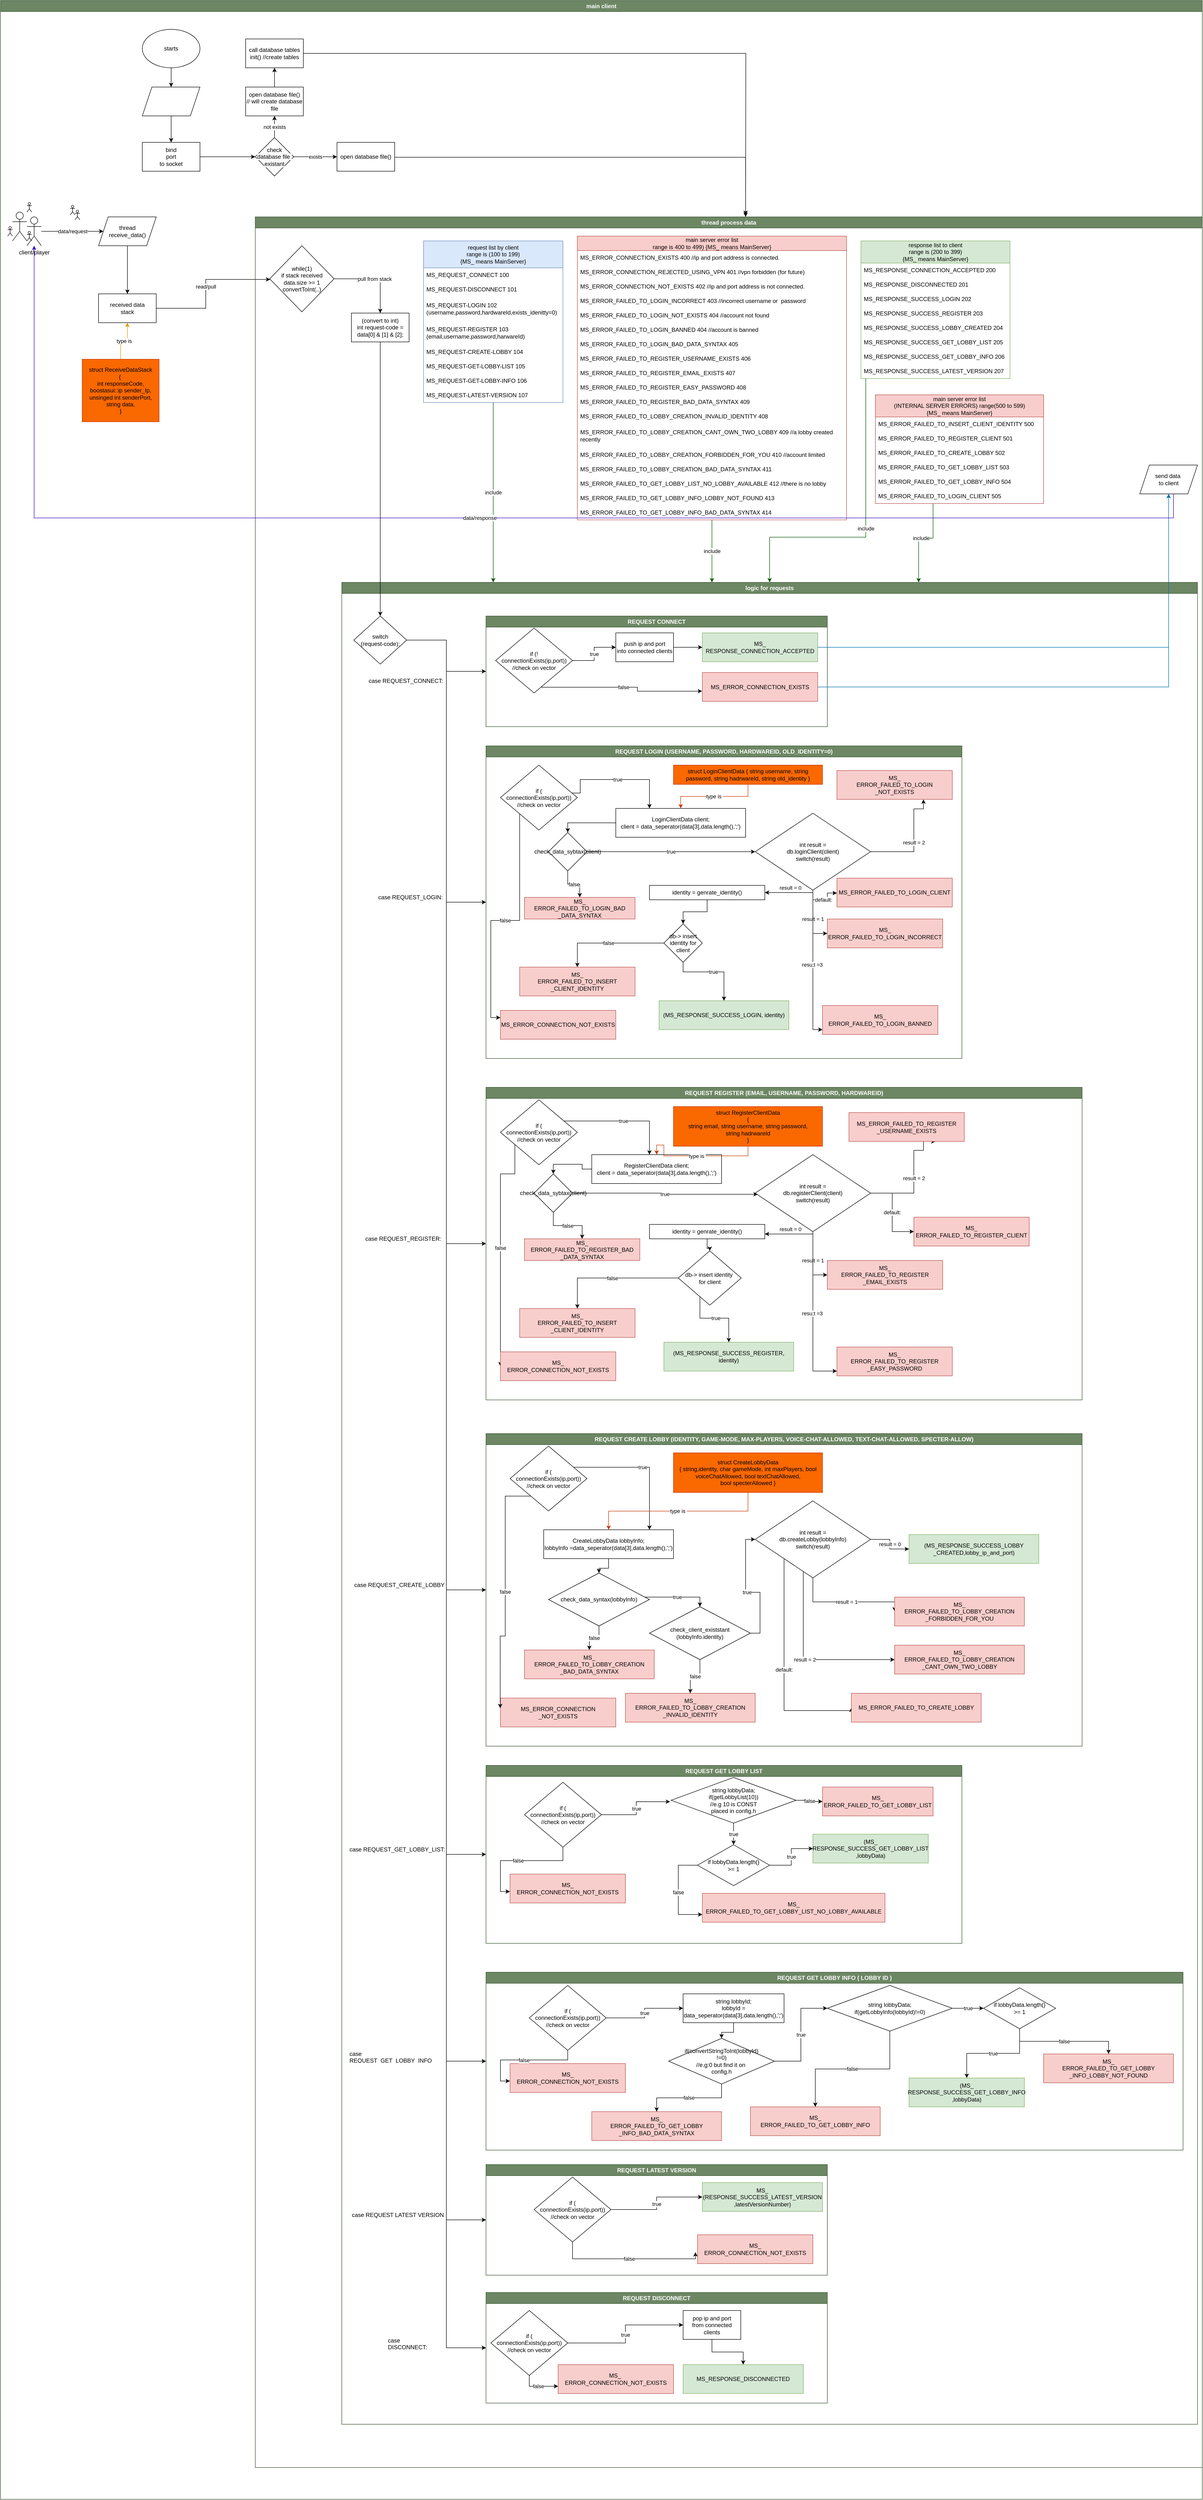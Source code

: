 <mxfile version="22.1.0" type="device">
  <diagram name="Page-1" id="azRUGM-k3TKP_3XNvaB3">
    <mxGraphModel dx="-1867" dy="340" grid="1" gridSize="10" guides="1" tooltips="1" connect="1" arrows="1" fold="1" page="1" pageScale="1" pageWidth="850" pageHeight="1100" math="0" shadow="0">
      <root>
        <mxCell id="0" />
        <mxCell id="1" parent="0" />
        <mxCell id="MEPwgqZxPiuvLqhP0Cy9-226" value="main client" style="swimlane;whiteSpace=wrap;html=1;fillColor=#6d8764;strokeColor=#3A5431;fontColor=#ffffff;" parent="1" vertex="1">
          <mxGeometry x="2590" y="24" width="2500" height="5196" as="geometry" />
        </mxCell>
        <mxCell id="MEPwgqZxPiuvLqhP0Cy9-230" style="edgeStyle=orthogonalEdgeStyle;rounded=0;orthogonalLoop=1;jettySize=auto;html=1;" parent="MEPwgqZxPiuvLqhP0Cy9-226" source="MEPwgqZxPiuvLqhP0Cy9-225" target="MEPwgqZxPiuvLqhP0Cy9-228" edge="1">
          <mxGeometry relative="1" as="geometry" />
        </mxCell>
        <mxCell id="MEPwgqZxPiuvLqhP0Cy9-225" value="starts" style="ellipse;whiteSpace=wrap;html=1;" parent="MEPwgqZxPiuvLqhP0Cy9-226" vertex="1">
          <mxGeometry x="295" y="60" width="120" height="80" as="geometry" />
        </mxCell>
        <mxCell id="MEPwgqZxPiuvLqhP0Cy9-232" style="edgeStyle=orthogonalEdgeStyle;rounded=0;orthogonalLoop=1;jettySize=auto;html=1;" parent="MEPwgqZxPiuvLqhP0Cy9-226" source="MEPwgqZxPiuvLqhP0Cy9-228" target="7CV7AIJIuee-TCLGBwQf-2" edge="1">
          <mxGeometry relative="1" as="geometry">
            <mxPoint x="355.034" y="270.034" as="targetPoint" />
          </mxGeometry>
        </mxCell>
        <mxCell id="MEPwgqZxPiuvLqhP0Cy9-228" value="" style="shape=parallelogram;perimeter=parallelogramPerimeter;whiteSpace=wrap;html=1;fixedSize=1;" parent="MEPwgqZxPiuvLqhP0Cy9-226" vertex="1">
          <mxGeometry x="295" y="180" width="120" height="60" as="geometry" />
        </mxCell>
        <mxCell id="MEPwgqZxPiuvLqhP0Cy9-239" value="data/request" style="edgeStyle=orthogonalEdgeStyle;rounded=0;orthogonalLoop=1;jettySize=auto;html=1;" parent="MEPwgqZxPiuvLqhP0Cy9-226" source="MEPwgqZxPiuvLqhP0Cy9-237" target="MEPwgqZxPiuvLqhP0Cy9-238" edge="1">
          <mxGeometry relative="1" as="geometry" />
        </mxCell>
        <mxCell id="MEPwgqZxPiuvLqhP0Cy9-237" value="client/player" style="shape=umlActor;verticalLabelPosition=bottom;verticalAlign=top;html=1;outlineConnect=0;" parent="MEPwgqZxPiuvLqhP0Cy9-226" vertex="1">
          <mxGeometry x="55" y="450" width="30" height="60" as="geometry" />
        </mxCell>
        <mxCell id="MEPwgqZxPiuvLqhP0Cy9-241" style="edgeStyle=orthogonalEdgeStyle;rounded=0;orthogonalLoop=1;jettySize=auto;html=1;entryX=0.5;entryY=0;entryDx=0;entryDy=0;" parent="MEPwgqZxPiuvLqhP0Cy9-226" source="MEPwgqZxPiuvLqhP0Cy9-238" target="MEPwgqZxPiuvLqhP0Cy9-242" edge="1">
          <mxGeometry relative="1" as="geometry">
            <mxPoint x="190" y="631.333" as="targetPoint" />
          </mxGeometry>
        </mxCell>
        <mxCell id="MEPwgqZxPiuvLqhP0Cy9-238" value="thread&lt;br&gt;receive_data()" style="shape=parallelogram;perimeter=parallelogramPerimeter;whiteSpace=wrap;html=1;fixedSize=1;" parent="MEPwgqZxPiuvLqhP0Cy9-226" vertex="1">
          <mxGeometry x="204" y="450" width="120" height="60" as="geometry" />
        </mxCell>
        <mxCell id="MEPwgqZxPiuvLqhP0Cy9-247" value="read/pull" style="edgeStyle=orthogonalEdgeStyle;rounded=0;orthogonalLoop=1;jettySize=auto;html=1;" parent="MEPwgqZxPiuvLqhP0Cy9-226" source="MEPwgqZxPiuvLqhP0Cy9-242" target="MEPwgqZxPiuvLqhP0Cy9-271" edge="1">
          <mxGeometry relative="1" as="geometry">
            <mxPoint x="744" y="630" as="targetPoint" />
            <Array as="points">
              <mxPoint x="427" y="640" />
              <mxPoint x="427" y="580" />
            </Array>
          </mxGeometry>
        </mxCell>
        <mxCell id="MEPwgqZxPiuvLqhP0Cy9-242" value="received data&lt;br&gt;stack" style="rounded=0;whiteSpace=wrap;html=1;" parent="MEPwgqZxPiuvLqhP0Cy9-226" vertex="1">
          <mxGeometry x="204" y="610" width="120" height="60" as="geometry" />
        </mxCell>
        <mxCell id="MEPwgqZxPiuvLqhP0Cy9-262" value="thread process data" style="swimlane;whiteSpace=wrap;html=1;fillColor=#6d8764;fontColor=#ffffff;strokeColor=#3A5431;" parent="MEPwgqZxPiuvLqhP0Cy9-226" vertex="1">
          <mxGeometry x="530" y="450" width="1970" height="4680" as="geometry" />
        </mxCell>
        <mxCell id="MEPwgqZxPiuvLqhP0Cy9-389" value="&lt;span style=&quot;color: rgb(0, 0, 0); font-family: Helvetica; font-size: 11px; font-style: normal; font-variant-ligatures: normal; font-variant-caps: normal; font-weight: 400; letter-spacing: normal; orphans: 2; text-align: center; text-indent: 0px; text-transform: none; widows: 2; word-spacing: 0px; -webkit-text-stroke-width: 0px; background-color: rgb(255, 255, 255); text-decoration-thickness: initial; text-decoration-style: initial; text-decoration-color: initial; float: none; display: inline !important;&quot;&gt;pull from stack&lt;/span&gt;" style="edgeStyle=orthogonalEdgeStyle;rounded=0;orthogonalLoop=1;jettySize=auto;html=1;" parent="MEPwgqZxPiuvLqhP0Cy9-262" source="MEPwgqZxPiuvLqhP0Cy9-271" target="MEPwgqZxPiuvLqhP0Cy9-371" edge="1">
          <mxGeometry relative="1" as="geometry" />
        </mxCell>
        <mxCell id="MEPwgqZxPiuvLqhP0Cy9-271" value="while(1)&lt;br&gt;if stack received data.size &amp;gt;= 1&lt;br&gt;convertToInt(..)" style="rhombus;whiteSpace=wrap;html=1;" parent="MEPwgqZxPiuvLqhP0Cy9-262" vertex="1">
          <mxGeometry x="30" y="60" width="134" height="137.5" as="geometry" />
        </mxCell>
        <mxCell id="MEPwgqZxPiuvLqhP0Cy9-365" value="include" style="edgeStyle=orthogonalEdgeStyle;rounded=0;orthogonalLoop=1;jettySize=auto;html=1;fillColor=#008a00;strokeColor=#005700;" parent="MEPwgqZxPiuvLqhP0Cy9-262" source="MEPwgqZxPiuvLqhP0Cy9-277" target="MEPwgqZxPiuvLqhP0Cy9-363" edge="1">
          <mxGeometry relative="1" as="geometry">
            <Array as="points">
              <mxPoint x="450" y="350" />
              <mxPoint x="450" y="350" />
            </Array>
          </mxGeometry>
        </mxCell>
        <mxCell id="MEPwgqZxPiuvLqhP0Cy9-277" value="request list by client&lt;br&gt;range is (100 to 199)&lt;br&gt;{MS_ means MainServer}" style="swimlane;fontStyle=0;childLayout=stackLayout;horizontal=1;startSize=56;horizontalStack=0;resizeParent=1;resizeParentMax=0;resizeLast=0;collapsible=1;marginBottom=0;whiteSpace=wrap;html=1;fillColor=#dae8fc;strokeColor=#6c8ebf;" parent="MEPwgqZxPiuvLqhP0Cy9-262" vertex="1">
          <mxGeometry x="350" y="50" width="290" height="336" as="geometry" />
        </mxCell>
        <mxCell id="MEPwgqZxPiuvLqhP0Cy9-278" value="MS_REQUEST_CONNECT 100" style="text;strokeColor=none;fillColor=none;align=left;verticalAlign=middle;spacingLeft=4;spacingRight=4;overflow=hidden;points=[[0,0.5],[1,0.5]];portConstraint=eastwest;rotatable=0;whiteSpace=wrap;html=1;" parent="MEPwgqZxPiuvLqhP0Cy9-277" vertex="1">
          <mxGeometry y="56" width="290" height="30" as="geometry" />
        </mxCell>
        <mxCell id="MEPwgqZxPiuvLqhP0Cy9-558" value="MS_REQUEST-DISCONNECT 101" style="text;strokeColor=none;fillColor=none;align=left;verticalAlign=middle;spacingLeft=4;spacingRight=4;overflow=hidden;points=[[0,0.5],[1,0.5]];portConstraint=eastwest;rotatable=0;whiteSpace=wrap;html=1;" parent="MEPwgqZxPiuvLqhP0Cy9-277" vertex="1">
          <mxGeometry y="86" width="290" height="30" as="geometry" />
        </mxCell>
        <mxCell id="MEPwgqZxPiuvLqhP0Cy9-279" value="MS_REQUEST-LOGIN 102&lt;br&gt;(username,password,hardwareId,exists_idenitty=0)" style="text;strokeColor=none;fillColor=none;align=left;verticalAlign=middle;spacingLeft=4;spacingRight=4;overflow=hidden;points=[[0,0.5],[1,0.5]];portConstraint=eastwest;rotatable=0;whiteSpace=wrap;html=1;" parent="MEPwgqZxPiuvLqhP0Cy9-277" vertex="1">
          <mxGeometry y="116" width="290" height="50" as="geometry" />
        </mxCell>
        <mxCell id="MEPwgqZxPiuvLqhP0Cy9-280" value="MS_REQUEST-REGISTER 103&lt;br&gt;(email,username,password,harwareId)" style="text;strokeColor=none;fillColor=none;align=left;verticalAlign=middle;spacingLeft=4;spacingRight=4;overflow=hidden;points=[[0,0.5],[1,0.5]];portConstraint=eastwest;rotatable=0;whiteSpace=wrap;html=1;" parent="MEPwgqZxPiuvLqhP0Cy9-277" vertex="1">
          <mxGeometry y="166" width="290" height="50" as="geometry" />
        </mxCell>
        <mxCell id="MEPwgqZxPiuvLqhP0Cy9-387" value="MS_REQUEST-CREATE-LOBBY 104" style="text;strokeColor=none;fillColor=none;align=left;verticalAlign=middle;spacingLeft=4;spacingRight=4;overflow=hidden;points=[[0,0.5],[1,0.5]];portConstraint=eastwest;rotatable=0;whiteSpace=wrap;html=1;" parent="MEPwgqZxPiuvLqhP0Cy9-277" vertex="1">
          <mxGeometry y="216" width="290" height="30" as="geometry" />
        </mxCell>
        <mxCell id="MEPwgqZxPiuvLqhP0Cy9-390" value="MS_REQUEST-GET-LOBBY-LIST 105" style="text;strokeColor=none;fillColor=none;align=left;verticalAlign=middle;spacingLeft=4;spacingRight=4;overflow=hidden;points=[[0,0.5],[1,0.5]];portConstraint=eastwest;rotatable=0;whiteSpace=wrap;html=1;" parent="MEPwgqZxPiuvLqhP0Cy9-277" vertex="1">
          <mxGeometry y="246" width="290" height="30" as="geometry" />
        </mxCell>
        <mxCell id="MEPwgqZxPiuvLqhP0Cy9-391" value="MS_REQUEST-GET-LOBBY-INFO 106" style="text;strokeColor=none;fillColor=none;align=left;verticalAlign=middle;spacingLeft=4;spacingRight=4;overflow=hidden;points=[[0,0.5],[1,0.5]];portConstraint=eastwest;rotatable=0;whiteSpace=wrap;html=1;" parent="MEPwgqZxPiuvLqhP0Cy9-277" vertex="1">
          <mxGeometry y="276" width="290" height="30" as="geometry" />
        </mxCell>
        <mxCell id="MEPwgqZxPiuvLqhP0Cy9-392" value="MS_REQUEST-LATEST-VERSION 107" style="text;strokeColor=none;fillColor=none;align=left;verticalAlign=middle;spacingLeft=4;spacingRight=4;overflow=hidden;points=[[0,0.5],[1,0.5]];portConstraint=eastwest;rotatable=0;whiteSpace=wrap;html=1;" parent="MEPwgqZxPiuvLqhP0Cy9-277" vertex="1">
          <mxGeometry y="306" width="290" height="30" as="geometry" />
        </mxCell>
        <mxCell id="fxEhZJ05vs9Y4Ojiw07M-29" value="include" style="edgeStyle=orthogonalEdgeStyle;rounded=0;orthogonalLoop=1;jettySize=auto;html=1;fillColor=#008a00;strokeColor=#005700;" parent="MEPwgqZxPiuvLqhP0Cy9-262" source="MEPwgqZxPiuvLqhP0Cy9-299" target="MEPwgqZxPiuvLqhP0Cy9-363" edge="1">
          <mxGeometry relative="1" as="geometry">
            <Array as="points">
              <mxPoint x="1270" y="666" />
              <mxPoint x="1070" y="666" />
            </Array>
          </mxGeometry>
        </mxCell>
        <mxCell id="MEPwgqZxPiuvLqhP0Cy9-299" value="response list to client&lt;br&gt;range is (200 to 399)&lt;br&gt;{MS_ means MainServer}" style="swimlane;fontStyle=0;childLayout=stackLayout;horizontal=1;startSize=46;horizontalStack=0;resizeParent=1;resizeParentMax=0;resizeLast=0;collapsible=1;marginBottom=0;whiteSpace=wrap;html=1;fillColor=#d5e8d4;strokeColor=#82b366;" parent="MEPwgqZxPiuvLqhP0Cy9-262" vertex="1">
          <mxGeometry x="1260" y="50" width="310" height="286" as="geometry" />
        </mxCell>
        <mxCell id="MEPwgqZxPiuvLqhP0Cy9-300" value="MS_RESPONSE_&lt;span style=&quot;text-align: center;&quot;&gt;CONNECTION_ACCEPTED 200&lt;/span&gt;" style="text;strokeColor=none;fillColor=none;align=left;verticalAlign=middle;spacingLeft=4;spacingRight=4;overflow=hidden;points=[[0,0.5],[1,0.5]];portConstraint=eastwest;rotatable=0;whiteSpace=wrap;html=1;" parent="MEPwgqZxPiuvLqhP0Cy9-299" vertex="1">
          <mxGeometry y="46" width="310" height="30" as="geometry" />
        </mxCell>
        <mxCell id="MEPwgqZxPiuvLqhP0Cy9-559" value="MS_&lt;span style=&quot;background-color: initial; text-align: center;&quot;&gt;RESPONSE_DISCONNECTED 201&lt;/span&gt;" style="text;strokeColor=none;fillColor=none;align=left;verticalAlign=middle;spacingLeft=4;spacingRight=4;overflow=hidden;points=[[0,0.5],[1,0.5]];portConstraint=eastwest;rotatable=0;whiteSpace=wrap;html=1;" parent="MEPwgqZxPiuvLqhP0Cy9-299" vertex="1">
          <mxGeometry y="76" width="310" height="30" as="geometry" />
        </mxCell>
        <mxCell id="MEPwgqZxPiuvLqhP0Cy9-584" value="&lt;div style=&quot;text-align: center;&quot;&gt;&lt;span style=&quot;background-color: initial;&quot;&gt;MS_RESPONSE_SUCCESS_LOGIN 202&lt;/span&gt;&lt;/div&gt;" style="text;strokeColor=none;fillColor=none;align=left;verticalAlign=middle;spacingLeft=4;spacingRight=4;overflow=hidden;points=[[0,0.5],[1,0.5]];portConstraint=eastwest;rotatable=0;whiteSpace=wrap;html=1;" parent="MEPwgqZxPiuvLqhP0Cy9-299" vertex="1">
          <mxGeometry y="106" width="310" height="30" as="geometry" />
        </mxCell>
        <mxCell id="MEPwgqZxPiuvLqhP0Cy9-667" value="MS_&lt;span style=&quot;text-align: center; background-color: initial;&quot;&gt;RESPONSE_SUCCESS_REGISTER 203&lt;/span&gt;" style="text;strokeColor=none;fillColor=none;align=left;verticalAlign=middle;spacingLeft=4;spacingRight=4;overflow=hidden;points=[[0,0.5],[1,0.5]];portConstraint=eastwest;rotatable=0;whiteSpace=wrap;html=1;" parent="MEPwgqZxPiuvLqhP0Cy9-299" vertex="1">
          <mxGeometry y="136" width="310" height="30" as="geometry" />
        </mxCell>
        <mxCell id="MEPwgqZxPiuvLqhP0Cy9-668" value="&lt;div style=&quot;text-align: center;&quot;&gt;MS_RESPONSE_SUCCESS_LOBBY_CREATED 204&lt;br&gt;&lt;/div&gt;" style="text;strokeColor=none;fillColor=none;align=left;verticalAlign=middle;spacingLeft=4;spacingRight=4;overflow=hidden;points=[[0,0.5],[1,0.5]];portConstraint=eastwest;rotatable=0;whiteSpace=wrap;html=1;" parent="MEPwgqZxPiuvLqhP0Cy9-299" vertex="1">
          <mxGeometry y="166" width="310" height="30" as="geometry" />
        </mxCell>
        <mxCell id="MEPwgqZxPiuvLqhP0Cy9-795" value="MS_RESPONSE_SUCCESS_GET_LOBBY_LIST&lt;span style=&quot;text-align: center; background-color: initial;&quot;&gt;&amp;nbsp;205&lt;/span&gt;" style="text;strokeColor=none;fillColor=none;align=left;verticalAlign=middle;spacingLeft=4;spacingRight=4;overflow=hidden;points=[[0,0.5],[1,0.5]];portConstraint=eastwest;rotatable=0;whiteSpace=wrap;html=1;" parent="MEPwgqZxPiuvLqhP0Cy9-299" vertex="1">
          <mxGeometry y="196" width="310" height="30" as="geometry" />
        </mxCell>
        <mxCell id="MEPwgqZxPiuvLqhP0Cy9-817" value="MS_RESPONSE_SUCCESS_GET_LOBBY_INFO&lt;span style=&quot;text-align: center; background-color: initial;&quot;&gt;&amp;nbsp;206&lt;/span&gt;" style="text;strokeColor=none;fillColor=none;align=left;verticalAlign=middle;spacingLeft=4;spacingRight=4;overflow=hidden;points=[[0,0.5],[1,0.5]];portConstraint=eastwest;rotatable=0;whiteSpace=wrap;html=1;" parent="MEPwgqZxPiuvLqhP0Cy9-299" vertex="1">
          <mxGeometry y="226" width="310" height="30" as="geometry" />
        </mxCell>
        <mxCell id="MEPwgqZxPiuvLqhP0Cy9-902" value="MS_RESPONSE_SUCCESS_LATEST_VERSION&lt;span style=&quot;text-align: center; background-color: initial;&quot;&gt;&amp;nbsp;207&lt;/span&gt;" style="text;strokeColor=none;fillColor=none;align=left;verticalAlign=middle;spacingLeft=4;spacingRight=4;overflow=hidden;points=[[0,0.5],[1,0.5]];portConstraint=eastwest;rotatable=0;whiteSpace=wrap;html=1;" parent="MEPwgqZxPiuvLqhP0Cy9-299" vertex="1">
          <mxGeometry y="256" width="310" height="30" as="geometry" />
        </mxCell>
        <mxCell id="MEPwgqZxPiuvLqhP0Cy9-363" value="logic for requests" style="swimlane;whiteSpace=wrap;html=1;fillColor=#6d8764;fontColor=#ffffff;strokeColor=#3A5431;" parent="MEPwgqZxPiuvLqhP0Cy9-262" vertex="1">
          <mxGeometry x="180" y="760" width="1780" height="3830" as="geometry" />
        </mxCell>
        <mxCell id="MEPwgqZxPiuvLqhP0Cy9-432" style="edgeStyle=orthogonalEdgeStyle;rounded=0;orthogonalLoop=1;jettySize=auto;html=1;entryX=0;entryY=0.5;entryDx=0;entryDy=0;" parent="MEPwgqZxPiuvLqhP0Cy9-363" source="MEPwgqZxPiuvLqhP0Cy9-368" target="MEPwgqZxPiuvLqhP0Cy9-431" edge="1">
          <mxGeometry relative="1" as="geometry" />
        </mxCell>
        <mxCell id="MEPwgqZxPiuvLqhP0Cy9-463" style="edgeStyle=orthogonalEdgeStyle;rounded=0;orthogonalLoop=1;jettySize=auto;html=1;entryX=0;entryY=0.5;entryDx=0;entryDy=0;" parent="MEPwgqZxPiuvLqhP0Cy9-363" source="MEPwgqZxPiuvLqhP0Cy9-368" target="MEPwgqZxPiuvLqhP0Cy9-452" edge="1">
          <mxGeometry relative="1" as="geometry" />
        </mxCell>
        <mxCell id="MEPwgqZxPiuvLqhP0Cy9-666" style="edgeStyle=orthogonalEdgeStyle;rounded=0;orthogonalLoop=1;jettySize=auto;html=1;entryX=0;entryY=0.5;entryDx=0;entryDy=0;" parent="MEPwgqZxPiuvLqhP0Cy9-363" source="MEPwgqZxPiuvLqhP0Cy9-368" target="MEPwgqZxPiuvLqhP0Cy9-639" edge="1">
          <mxGeometry relative="1" as="geometry" />
        </mxCell>
        <mxCell id="MEPwgqZxPiuvLqhP0Cy9-765" style="edgeStyle=orthogonalEdgeStyle;rounded=0;orthogonalLoop=1;jettySize=auto;html=1;entryX=0;entryY=0.5;entryDx=0;entryDy=0;" parent="MEPwgqZxPiuvLqhP0Cy9-363" source="MEPwgqZxPiuvLqhP0Cy9-368" target="MEPwgqZxPiuvLqhP0Cy9-695" edge="1">
          <mxGeometry relative="1" as="geometry" />
        </mxCell>
        <mxCell id="MEPwgqZxPiuvLqhP0Cy9-777" style="edgeStyle=orthogonalEdgeStyle;rounded=0;orthogonalLoop=1;jettySize=auto;html=1;entryX=0;entryY=0.5;entryDx=0;entryDy=0;" parent="MEPwgqZxPiuvLqhP0Cy9-363" source="MEPwgqZxPiuvLqhP0Cy9-368" target="MEPwgqZxPiuvLqhP0Cy9-766" edge="1">
          <mxGeometry relative="1" as="geometry" />
        </mxCell>
        <mxCell id="MEPwgqZxPiuvLqhP0Cy9-887" style="edgeStyle=orthogonalEdgeStyle;rounded=0;orthogonalLoop=1;jettySize=auto;html=1;entryX=0;entryY=0.5;entryDx=0;entryDy=0;" parent="MEPwgqZxPiuvLqhP0Cy9-363" source="MEPwgqZxPiuvLqhP0Cy9-368" target="MEPwgqZxPiuvLqhP0Cy9-801" edge="1">
          <mxGeometry relative="1" as="geometry" />
        </mxCell>
        <mxCell id="MEPwgqZxPiuvLqhP0Cy9-904" style="edgeStyle=orthogonalEdgeStyle;rounded=0;orthogonalLoop=1;jettySize=auto;html=1;entryX=0;entryY=0.5;entryDx=0;entryDy=0;" parent="MEPwgqZxPiuvLqhP0Cy9-363" source="MEPwgqZxPiuvLqhP0Cy9-368" target="MEPwgqZxPiuvLqhP0Cy9-888" edge="1">
          <mxGeometry relative="1" as="geometry" />
        </mxCell>
        <mxCell id="fxEhZJ05vs9Y4Ojiw07M-22" style="edgeStyle=orthogonalEdgeStyle;rounded=0;orthogonalLoop=1;jettySize=auto;html=1;entryX=0;entryY=0.5;entryDx=0;entryDy=0;" parent="MEPwgqZxPiuvLqhP0Cy9-363" source="MEPwgqZxPiuvLqhP0Cy9-368" target="fxEhZJ05vs9Y4Ojiw07M-11" edge="1">
          <mxGeometry relative="1" as="geometry" />
        </mxCell>
        <mxCell id="MEPwgqZxPiuvLqhP0Cy9-368" value="switch&lt;br&gt;(request-code):" style="rhombus;whiteSpace=wrap;html=1;" parent="MEPwgqZxPiuvLqhP0Cy9-363" vertex="1">
          <mxGeometry x="25" y="70" width="110" height="100" as="geometry" />
        </mxCell>
        <mxCell id="MEPwgqZxPiuvLqhP0Cy9-393" value="case REQUEST_CONNECT:" style="text;strokeColor=none;fillColor=none;align=left;verticalAlign=middle;spacingLeft=4;spacingRight=4;overflow=hidden;points=[[0,0.5],[1,0.5]];portConstraint=eastwest;rotatable=0;whiteSpace=wrap;html=1;" parent="MEPwgqZxPiuvLqhP0Cy9-363" vertex="1">
          <mxGeometry x="50" y="190" width="185" height="30" as="geometry" />
        </mxCell>
        <mxCell id="MEPwgqZxPiuvLqhP0Cy9-394" value="case REQUEST_LOGIN:" style="text;strokeColor=none;fillColor=none;align=left;verticalAlign=middle;spacingLeft=4;spacingRight=4;overflow=hidden;points=[[0,0.5],[1,0.5]];portConstraint=eastwest;rotatable=0;whiteSpace=wrap;html=1;" parent="MEPwgqZxPiuvLqhP0Cy9-363" vertex="1">
          <mxGeometry x="70" y="640" width="185" height="30" as="geometry" />
        </mxCell>
        <mxCell id="MEPwgqZxPiuvLqhP0Cy9-395" value="case REQUEST_REGISTER:" style="text;strokeColor=none;fillColor=none;align=left;verticalAlign=middle;spacingLeft=4;spacingRight=4;overflow=hidden;points=[[0,0.5],[1,0.5]];portConstraint=eastwest;rotatable=0;whiteSpace=wrap;html=1;" parent="MEPwgqZxPiuvLqhP0Cy9-363" vertex="1">
          <mxGeometry x="42.5" y="1350" width="185" height="30" as="geometry" />
        </mxCell>
        <mxCell id="MEPwgqZxPiuvLqhP0Cy9-407" value="case REQUEST_CREATE_LOBBY" style="text;strokeColor=none;fillColor=none;align=left;verticalAlign=middle;spacingLeft=4;spacingRight=4;overflow=hidden;points=[[0,0.5],[1,0.5]];portConstraint=eastwest;rotatable=0;whiteSpace=wrap;html=1;" parent="MEPwgqZxPiuvLqhP0Cy9-363" vertex="1">
          <mxGeometry x="20" y="2070" width="200" height="30" as="geometry" />
        </mxCell>
        <mxCell id="MEPwgqZxPiuvLqhP0Cy9-411" value="case REQUEST_GET_LOBBY_LIST:" style="text;strokeColor=none;fillColor=none;align=left;verticalAlign=middle;spacingLeft=4;spacingRight=4;overflow=hidden;points=[[0,0.5],[1,0.5]];portConstraint=eastwest;rotatable=0;whiteSpace=wrap;html=1;" parent="MEPwgqZxPiuvLqhP0Cy9-363" vertex="1">
          <mxGeometry x="10" y="2620" width="237.5" height="30" as="geometry" />
        </mxCell>
        <mxCell id="MEPwgqZxPiuvLqhP0Cy9-414" value="case REQUEST_GET_LOBBY_INFO" style="text;strokeColor=none;fillColor=none;align=left;verticalAlign=middle;spacingLeft=4;spacingRight=4;overflow=hidden;points=[[0,0.5],[1,0.5]];portConstraint=eastwest;rotatable=0;whiteSpace=wrap;html=1;" parent="MEPwgqZxPiuvLqhP0Cy9-363" vertex="1">
          <mxGeometry x="10" y="3050" width="210" height="30" as="geometry" />
        </mxCell>
        <mxCell id="MEPwgqZxPiuvLqhP0Cy9-415" value="case REQUEST LATEST VERSION" style="text;strokeColor=none;fillColor=none;align=left;verticalAlign=middle;spacingLeft=4;spacingRight=4;overflow=hidden;points=[[0,0.5],[1,0.5]];portConstraint=eastwest;rotatable=0;whiteSpace=wrap;html=1;" parent="MEPwgqZxPiuvLqhP0Cy9-363" vertex="1">
          <mxGeometry x="15" y="3380" width="210" height="30" as="geometry" />
        </mxCell>
        <mxCell id="MEPwgqZxPiuvLqhP0Cy9-431" value="REQUEST CONNECT" style="swimlane;whiteSpace=wrap;html=1;fillColor=#6d8764;fontColor=#ffffff;strokeColor=#3A5431;" parent="MEPwgqZxPiuvLqhP0Cy9-363" vertex="1">
          <mxGeometry x="300" y="70" width="710" height="230" as="geometry">
            <mxRectangle x="300" y="150" width="160" height="30" as="alternateBounds" />
          </mxGeometry>
        </mxCell>
        <mxCell id="MEPwgqZxPiuvLqhP0Cy9-451" style="edgeStyle=orthogonalEdgeStyle;rounded=0;orthogonalLoop=1;jettySize=auto;html=1;" parent="MEPwgqZxPiuvLqhP0Cy9-431" source="MEPwgqZxPiuvLqhP0Cy9-433" target="MEPwgqZxPiuvLqhP0Cy9-450" edge="1">
          <mxGeometry relative="1" as="geometry" />
        </mxCell>
        <mxCell id="MEPwgqZxPiuvLqhP0Cy9-433" value="push ip and port&lt;br&gt;into connected clients" style="rounded=0;whiteSpace=wrap;html=1;" parent="MEPwgqZxPiuvLqhP0Cy9-431" vertex="1">
          <mxGeometry x="270" y="35" width="120" height="60" as="geometry" />
        </mxCell>
        <mxCell id="c4LoHASKc-OdBwlpcjst-3" value="true" style="edgeStyle=orthogonalEdgeStyle;rounded=0;orthogonalLoop=1;jettySize=auto;html=1;entryX=0;entryY=0.5;entryDx=0;entryDy=0;" parent="MEPwgqZxPiuvLqhP0Cy9-431" source="MEPwgqZxPiuvLqhP0Cy9-434" target="MEPwgqZxPiuvLqhP0Cy9-433" edge="1">
          <mxGeometry relative="1" as="geometry" />
        </mxCell>
        <mxCell id="MEPwgqZxPiuvLqhP0Cy9-434" value="if (!&lt;br&gt;connectionExists(ip,port))&lt;br&gt;//check on vector" style="rhombus;whiteSpace=wrap;html=1;" parent="MEPwgqZxPiuvLqhP0Cy9-431" vertex="1">
          <mxGeometry x="20" y="25" width="160" height="135" as="geometry" />
        </mxCell>
        <mxCell id="MEPwgqZxPiuvLqhP0Cy9-450" value="MS_&lt;br&gt;RESPONSE_CONNECTION_ACCEPTED" style="rounded=0;whiteSpace=wrap;html=1;fillColor=#d5e8d4;strokeColor=#82b366;" parent="MEPwgqZxPiuvLqhP0Cy9-431" vertex="1">
          <mxGeometry x="450" y="35" width="240" height="60" as="geometry" />
        </mxCell>
        <mxCell id="MEPwgqZxPiuvLqhP0Cy9-467" value="MS_ERROR_CONNECTION_EXISTS" style="rounded=0;whiteSpace=wrap;html=1;fillColor=#f8cecc;strokeColor=#b85450;" parent="MEPwgqZxPiuvLqhP0Cy9-431" vertex="1">
          <mxGeometry x="450" y="117.5" width="240" height="60" as="geometry" />
        </mxCell>
        <mxCell id="c4LoHASKc-OdBwlpcjst-4" value="false" style="edgeStyle=orthogonalEdgeStyle;rounded=0;orthogonalLoop=1;jettySize=auto;html=1;entryX=-0.002;entryY=0.645;entryDx=0;entryDy=0;entryPerimeter=0;" parent="MEPwgqZxPiuvLqhP0Cy9-431" source="MEPwgqZxPiuvLqhP0Cy9-434" target="MEPwgqZxPiuvLqhP0Cy9-467" edge="1">
          <mxGeometry relative="1" as="geometry">
            <Array as="points">
              <mxPoint x="315" y="148" />
              <mxPoint x="315" y="156" />
            </Array>
          </mxGeometry>
        </mxCell>
        <mxCell id="MEPwgqZxPiuvLqhP0Cy9-452" value="REQUEST LOGIN (USERNAME, PASSWORD, HARDWAREID, OLD_IDENTITY=0)" style="swimlane;whiteSpace=wrap;html=1;fillColor=#6d8764;fontColor=#ffffff;strokeColor=#3A5431;" parent="MEPwgqZxPiuvLqhP0Cy9-363" vertex="1">
          <mxGeometry x="300" y="340" width="990" height="650" as="geometry">
            <mxRectangle x="300" y="150" width="160" height="30" as="alternateBounds" />
          </mxGeometry>
        </mxCell>
        <mxCell id="MEPwgqZxPiuvLqhP0Cy9-578" value="true" style="edgeStyle=orthogonalEdgeStyle;rounded=0;orthogonalLoop=1;jettySize=auto;html=1;exitX=0.911;exitY=0.43;exitDx=0;exitDy=0;exitPerimeter=0;" parent="MEPwgqZxPiuvLqhP0Cy9-452" source="c4LoHASKc-OdBwlpcjst-5" target="MEPwgqZxPiuvLqhP0Cy9-572" edge="1">
          <mxGeometry relative="1" as="geometry">
            <Array as="points">
              <mxPoint x="196" y="70" />
              <mxPoint x="340" y="70" />
            </Array>
            <mxPoint x="310.0" y="70.0" as="sourcePoint" />
          </mxGeometry>
        </mxCell>
        <mxCell id="MEPwgqZxPiuvLqhP0Cy9-564" value="MS_ERROR_CONNECTION_NOT_EXISTS" style="rounded=0;whiteSpace=wrap;html=1;fillColor=#f8cecc;strokeColor=#b85450;" parent="MEPwgqZxPiuvLqhP0Cy9-452" vertex="1">
          <mxGeometry x="30" y="550" width="240" height="60" as="geometry" />
        </mxCell>
        <mxCell id="MEPwgqZxPiuvLqhP0Cy9-876" style="edgeStyle=orthogonalEdgeStyle;rounded=0;orthogonalLoop=1;jettySize=auto;html=1;entryX=0.5;entryY=0;entryDx=0;entryDy=0;" parent="MEPwgqZxPiuvLqhP0Cy9-452" source="MEPwgqZxPiuvLqhP0Cy9-572" target="MEPwgqZxPiuvLqhP0Cy9-875" edge="1">
          <mxGeometry relative="1" as="geometry" />
        </mxCell>
        <mxCell id="MEPwgqZxPiuvLqhP0Cy9-572" value="LoginClientData&amp;nbsp;client;&lt;br&gt;client = data_seperator(data[3],data.length(),&#39;;&#39;)" style="rounded=0;whiteSpace=wrap;html=1;" parent="MEPwgqZxPiuvLqhP0Cy9-452" vertex="1">
          <mxGeometry x="270" y="130" width="270" height="60" as="geometry" />
        </mxCell>
        <mxCell id="MEPwgqZxPiuvLqhP0Cy9-573" value="struct LoginClientData { string username, string password, string hadrwareId, string old_identity }" style="rounded=0;whiteSpace=wrap;html=1;fillColor=#fa6800;fontColor=#000000;strokeColor=#C73500;" parent="MEPwgqZxPiuvLqhP0Cy9-452" vertex="1">
          <mxGeometry x="390" y="40" width="310" height="40" as="geometry" />
        </mxCell>
        <mxCell id="MEPwgqZxPiuvLqhP0Cy9-574" value="type is&amp;nbsp;" style="edgeStyle=orthogonalEdgeStyle;rounded=0;orthogonalLoop=1;jettySize=auto;html=1;entryX=0.5;entryY=0;entryDx=0;entryDy=0;fillColor=#fa6800;strokeColor=#C73500;" parent="MEPwgqZxPiuvLqhP0Cy9-452" source="MEPwgqZxPiuvLqhP0Cy9-573" target="MEPwgqZxPiuvLqhP0Cy9-572" edge="1">
          <mxGeometry relative="1" as="geometry" />
        </mxCell>
        <mxCell id="MEPwgqZxPiuvLqhP0Cy9-583" value="result = 0" style="edgeStyle=orthogonalEdgeStyle;rounded=0;orthogonalLoop=1;jettySize=auto;html=1;" parent="MEPwgqZxPiuvLqhP0Cy9-452" source="MEPwgqZxPiuvLqhP0Cy9-579" target="MEPwgqZxPiuvLqhP0Cy9-582" edge="1">
          <mxGeometry y="-10" relative="1" as="geometry">
            <Array as="points">
              <mxPoint x="680" y="305" />
            </Array>
            <mxPoint as="offset" />
          </mxGeometry>
        </mxCell>
        <mxCell id="MEPwgqZxPiuvLqhP0Cy9-610" value="result = 1" style="edgeStyle=orthogonalEdgeStyle;rounded=0;orthogonalLoop=1;jettySize=auto;html=1;entryX=0;entryY=0.5;entryDx=0;entryDy=0;" parent="MEPwgqZxPiuvLqhP0Cy9-452" source="MEPwgqZxPiuvLqhP0Cy9-579" target="MEPwgqZxPiuvLqhP0Cy9-608" edge="1">
          <mxGeometry relative="1" as="geometry" />
        </mxCell>
        <mxCell id="MEPwgqZxPiuvLqhP0Cy9-619" value="resu;t =3&amp;nbsp;" style="edgeStyle=orthogonalEdgeStyle;rounded=0;orthogonalLoop=1;jettySize=auto;html=1;" parent="MEPwgqZxPiuvLqhP0Cy9-452" source="MEPwgqZxPiuvLqhP0Cy9-579" target="MEPwgqZxPiuvLqhP0Cy9-618" edge="1">
          <mxGeometry relative="1" as="geometry">
            <Array as="points">
              <mxPoint x="680" y="590" />
            </Array>
          </mxGeometry>
        </mxCell>
        <mxCell id="MEPwgqZxPiuvLqhP0Cy9-620" value="result = 2" style="edgeStyle=orthogonalEdgeStyle;rounded=0;orthogonalLoop=1;jettySize=auto;html=1;entryX=0.75;entryY=1;entryDx=0;entryDy=0;" parent="MEPwgqZxPiuvLqhP0Cy9-452" source="MEPwgqZxPiuvLqhP0Cy9-579" target="MEPwgqZxPiuvLqhP0Cy9-611" edge="1">
          <mxGeometry relative="1" as="geometry">
            <Array as="points">
              <mxPoint x="890" y="220" />
              <mxPoint x="890" y="131" />
              <mxPoint x="910" y="131" />
            </Array>
          </mxGeometry>
        </mxCell>
        <mxCell id="c4LoHASKc-OdBwlpcjst-2" value="default:" style="edgeStyle=orthogonalEdgeStyle;rounded=0;orthogonalLoop=1;jettySize=auto;html=1;" parent="MEPwgqZxPiuvLqhP0Cy9-452" source="MEPwgqZxPiuvLqhP0Cy9-579" target="c4LoHASKc-OdBwlpcjst-1" edge="1">
          <mxGeometry relative="1" as="geometry">
            <Array as="points">
              <mxPoint x="680" y="320" />
              <mxPoint x="710" y="320" />
              <mxPoint x="710" y="306" />
            </Array>
          </mxGeometry>
        </mxCell>
        <mxCell id="MEPwgqZxPiuvLqhP0Cy9-579" value="&lt;span style=&quot;color: rgb(0, 0, 0); font-family: Helvetica; font-size: 12px; font-style: normal; font-variant-ligatures: normal; font-variant-caps: normal; font-weight: 400; letter-spacing: normal; orphans: 2; text-align: center; text-indent: 0px; text-transform: none; widows: 2; word-spacing: 0px; -webkit-text-stroke-width: 0px; background-color: rgb(251, 251, 251); text-decoration-thickness: initial; text-decoration-style: initial; text-decoration-color: initial; float: none; display: inline !important;&quot;&gt;int result =&lt;br&gt;db.loginClient(client)&lt;br&gt;switch(result)&lt;br&gt;&lt;/span&gt;" style="rhombus;whiteSpace=wrap;html=1;" parent="MEPwgqZxPiuvLqhP0Cy9-452" vertex="1">
          <mxGeometry x="560" y="140" width="240" height="160" as="geometry" />
        </mxCell>
        <mxCell id="MEPwgqZxPiuvLqhP0Cy9-602" style="edgeStyle=orthogonalEdgeStyle;rounded=0;orthogonalLoop=1;jettySize=auto;html=1;entryX=0.5;entryY=0;entryDx=0;entryDy=0;" parent="MEPwgqZxPiuvLqhP0Cy9-452" source="MEPwgqZxPiuvLqhP0Cy9-582" target="MEPwgqZxPiuvLqhP0Cy9-586" edge="1">
          <mxGeometry relative="1" as="geometry" />
        </mxCell>
        <mxCell id="MEPwgqZxPiuvLqhP0Cy9-582" value="identity = genrate_identity()" style="rounded=0;whiteSpace=wrap;html=1;" parent="MEPwgqZxPiuvLqhP0Cy9-452" vertex="1">
          <mxGeometry x="340" y="290" width="240" height="30" as="geometry" />
        </mxCell>
        <mxCell id="MEPwgqZxPiuvLqhP0Cy9-606" value="false" style="edgeStyle=orthogonalEdgeStyle;rounded=0;orthogonalLoop=1;jettySize=auto;html=1;" parent="MEPwgqZxPiuvLqhP0Cy9-452" source="MEPwgqZxPiuvLqhP0Cy9-586" target="MEPwgqZxPiuvLqhP0Cy9-605" edge="1">
          <mxGeometry relative="1" as="geometry" />
        </mxCell>
        <mxCell id="MEPwgqZxPiuvLqhP0Cy9-878" value="true" style="edgeStyle=orthogonalEdgeStyle;rounded=0;orthogonalLoop=1;jettySize=auto;html=1;" parent="MEPwgqZxPiuvLqhP0Cy9-452" source="MEPwgqZxPiuvLqhP0Cy9-586" target="MEPwgqZxPiuvLqhP0Cy9-591" edge="1">
          <mxGeometry relative="1" as="geometry">
            <Array as="points">
              <mxPoint x="410" y="470" />
              <mxPoint x="495" y="470" />
            </Array>
          </mxGeometry>
        </mxCell>
        <mxCell id="MEPwgqZxPiuvLqhP0Cy9-586" value="db-&amp;gt; insert&lt;br&gt;identity for client" style="rhombus;whiteSpace=wrap;html=1;" parent="MEPwgqZxPiuvLqhP0Cy9-452" vertex="1">
          <mxGeometry x="370" y="370" width="80" height="80" as="geometry" />
        </mxCell>
        <mxCell id="MEPwgqZxPiuvLqhP0Cy9-591" value="(MS_RESPONSE_SUCCESS_LOGIN, identity)" style="rounded=0;whiteSpace=wrap;html=1;fillColor=#d5e8d4;strokeColor=#82b366;" parent="MEPwgqZxPiuvLqhP0Cy9-452" vertex="1">
          <mxGeometry x="360" y="530" width="270" height="60" as="geometry" />
        </mxCell>
        <mxCell id="MEPwgqZxPiuvLqhP0Cy9-605" value="MS_&lt;br&gt;ERROR_FAILED_TO_INSERT&lt;br&gt;_CLIENT_IDENTITY" style="rounded=0;whiteSpace=wrap;html=1;fillColor=#f8cecc;strokeColor=#b85450;" parent="MEPwgqZxPiuvLqhP0Cy9-452" vertex="1">
          <mxGeometry x="70" y="460" width="240" height="60" as="geometry" />
        </mxCell>
        <mxCell id="MEPwgqZxPiuvLqhP0Cy9-608" value="MS_&lt;br&gt;ERROR_FAILED_TO_LOGIN_INCORRECT" style="rounded=0;whiteSpace=wrap;html=1;fillColor=#f8cecc;strokeColor=#b85450;" parent="MEPwgqZxPiuvLqhP0Cy9-452" vertex="1">
          <mxGeometry x="710" y="360" width="240" height="60" as="geometry" />
        </mxCell>
        <mxCell id="MEPwgqZxPiuvLqhP0Cy9-611" value="MS_&lt;br&gt;ERROR_FAILED_TO_LOGIN&lt;br&gt;_NOT_EXISTS" style="rounded=0;whiteSpace=wrap;html=1;fillColor=#f8cecc;strokeColor=#b85450;" parent="MEPwgqZxPiuvLqhP0Cy9-452" vertex="1">
          <mxGeometry x="730" y="51.25" width="240" height="60" as="geometry" />
        </mxCell>
        <mxCell id="MEPwgqZxPiuvLqhP0Cy9-618" value="MS_&lt;br&gt;ERROR_FAILED_TO_LOGIN_BANNED" style="rounded=0;whiteSpace=wrap;html=1;fillColor=#f8cecc;strokeColor=#b85450;" parent="MEPwgqZxPiuvLqhP0Cy9-452" vertex="1">
          <mxGeometry x="700" y="540" width="240" height="60" as="geometry" />
        </mxCell>
        <mxCell id="MEPwgqZxPiuvLqhP0Cy9-877" value="true" style="edgeStyle=orthogonalEdgeStyle;rounded=0;orthogonalLoop=1;jettySize=auto;html=1;" parent="MEPwgqZxPiuvLqhP0Cy9-452" source="MEPwgqZxPiuvLqhP0Cy9-875" target="MEPwgqZxPiuvLqhP0Cy9-579" edge="1">
          <mxGeometry relative="1" as="geometry" />
        </mxCell>
        <mxCell id="MEPwgqZxPiuvLqhP0Cy9-880" value="false" style="edgeStyle=orthogonalEdgeStyle;rounded=0;orthogonalLoop=1;jettySize=auto;html=1;" parent="MEPwgqZxPiuvLqhP0Cy9-452" source="MEPwgqZxPiuvLqhP0Cy9-875" target="MEPwgqZxPiuvLqhP0Cy9-879" edge="1">
          <mxGeometry relative="1" as="geometry" />
        </mxCell>
        <mxCell id="MEPwgqZxPiuvLqhP0Cy9-875" value="check_data_sybtax(client)" style="rhombus;whiteSpace=wrap;html=1;" parent="MEPwgqZxPiuvLqhP0Cy9-452" vertex="1">
          <mxGeometry x="130" y="180" width="80" height="80" as="geometry" />
        </mxCell>
        <mxCell id="MEPwgqZxPiuvLqhP0Cy9-879" value="MS_&lt;br&gt;ERROR_FAILED_TO_LOGIN_BAD&lt;br&gt;_DATA_SYNTAX" style="rounded=0;whiteSpace=wrap;html=1;fillColor=#f8cecc;strokeColor=#b85450;" parent="MEPwgqZxPiuvLqhP0Cy9-452" vertex="1">
          <mxGeometry x="80" y="315" width="230" height="45" as="geometry" />
        </mxCell>
        <mxCell id="c4LoHASKc-OdBwlpcjst-1" value="MS_ERROR_FAILED_TO_LOGIN_CLIENT" style="rounded=0;whiteSpace=wrap;html=1;fillColor=#f8cecc;strokeColor=#b85450;" parent="MEPwgqZxPiuvLqhP0Cy9-452" vertex="1">
          <mxGeometry x="730" y="275" width="240" height="60" as="geometry" />
        </mxCell>
        <mxCell id="c4LoHASKc-OdBwlpcjst-7" value="false" style="edgeStyle=orthogonalEdgeStyle;rounded=0;orthogonalLoop=1;jettySize=auto;html=1;entryX=0;entryY=0.25;entryDx=0;entryDy=0;" parent="MEPwgqZxPiuvLqhP0Cy9-452" source="c4LoHASKc-OdBwlpcjst-5" target="MEPwgqZxPiuvLqhP0Cy9-564" edge="1">
          <mxGeometry relative="1" as="geometry">
            <mxPoint x="40" y="276" as="targetPoint" />
            <Array as="points">
              <mxPoint x="70" y="363" />
              <mxPoint x="10" y="363" />
              <mxPoint x="10" y="565" />
            </Array>
          </mxGeometry>
        </mxCell>
        <mxCell id="c4LoHASKc-OdBwlpcjst-5" value="if (&lt;br&gt;connectionExists(ip,port))&lt;br style=&quot;border-color: var(--border-color);&quot;&gt;//check on vector" style="rhombus;whiteSpace=wrap;html=1;" parent="MEPwgqZxPiuvLqhP0Cy9-452" vertex="1">
          <mxGeometry x="30" y="40" width="160" height="135" as="geometry" />
        </mxCell>
        <mxCell id="MEPwgqZxPiuvLqhP0Cy9-639" value="REQUEST REGISTER (EMAIL, USERNAME, PASSWORD, HARDWAREID)" style="swimlane;whiteSpace=wrap;html=1;fillColor=#6d8764;fontColor=#ffffff;strokeColor=#3A5431;" parent="MEPwgqZxPiuvLqhP0Cy9-363" vertex="1">
          <mxGeometry x="300" y="1050" width="1240" height="650" as="geometry">
            <mxRectangle x="300" y="150" width="160" height="30" as="alternateBounds" />
          </mxGeometry>
        </mxCell>
        <mxCell id="MEPwgqZxPiuvLqhP0Cy9-641" value="false" style="edgeStyle=orthogonalEdgeStyle;rounded=0;orthogonalLoop=1;jettySize=auto;html=1;entryX=0;entryY=0.5;entryDx=0;entryDy=0;" parent="MEPwgqZxPiuvLqhP0Cy9-639" source="c4LoHASKc-OdBwlpcjst-9" target="MEPwgqZxPiuvLqhP0Cy9-645" edge="1">
          <mxGeometry relative="1" as="geometry">
            <mxPoint x="60" y="150" as="targetPoint" />
            <Array as="points">
              <mxPoint x="60" y="180" />
              <mxPoint x="30" y="180" />
            </Array>
            <mxPoint x="60" y="110" as="sourcePoint" />
          </mxGeometry>
        </mxCell>
        <mxCell id="MEPwgqZxPiuvLqhP0Cy9-643" value="true" style="edgeStyle=orthogonalEdgeStyle;rounded=0;orthogonalLoop=1;jettySize=auto;html=1;" parent="MEPwgqZxPiuvLqhP0Cy9-639" source="c4LoHASKc-OdBwlpcjst-9" target="MEPwgqZxPiuvLqhP0Cy9-648" edge="1">
          <mxGeometry relative="1" as="geometry">
            <Array as="points">
              <mxPoint x="340" y="70" />
            </Array>
            <mxPoint x="309.939" y="70.034" as="sourcePoint" />
          </mxGeometry>
        </mxCell>
        <mxCell id="MEPwgqZxPiuvLqhP0Cy9-645" value="MS_&lt;br&gt;ERROR_CONNECTION_NOT_EXISTS" style="rounded=0;whiteSpace=wrap;html=1;fillColor=#f8cecc;strokeColor=#b85450;" parent="MEPwgqZxPiuvLqhP0Cy9-639" vertex="1">
          <mxGeometry x="30" y="550" width="240" height="60" as="geometry" />
        </mxCell>
        <mxCell id="MEPwgqZxPiuvLqhP0Cy9-868" style="edgeStyle=orthogonalEdgeStyle;rounded=0;orthogonalLoop=1;jettySize=auto;html=1;entryX=0.5;entryY=0;entryDx=0;entryDy=0;" parent="MEPwgqZxPiuvLqhP0Cy9-639" source="MEPwgqZxPiuvLqhP0Cy9-648" target="MEPwgqZxPiuvLqhP0Cy9-867" edge="1">
          <mxGeometry relative="1" as="geometry" />
        </mxCell>
        <mxCell id="MEPwgqZxPiuvLqhP0Cy9-648" value="RegisterClientData&amp;nbsp;client;&lt;br&gt;client = data_seperator(data[3],data.length(),&#39;;&#39;)" style="rounded=0;whiteSpace=wrap;html=1;" parent="MEPwgqZxPiuvLqhP0Cy9-639" vertex="1">
          <mxGeometry x="220" y="140" width="270" height="60" as="geometry" />
        </mxCell>
        <mxCell id="MEPwgqZxPiuvLqhP0Cy9-649" value="struct RegisterClientData&lt;br&gt;{ &lt;br&gt;string email, string username, string password, &lt;br&gt;string hadrwareId&lt;br&gt;}" style="rounded=0;whiteSpace=wrap;html=1;fillColor=#fa6800;fontColor=#000000;strokeColor=#C73500;" parent="MEPwgqZxPiuvLqhP0Cy9-639" vertex="1">
          <mxGeometry x="390" y="40" width="310" height="82.5" as="geometry" />
        </mxCell>
        <mxCell id="MEPwgqZxPiuvLqhP0Cy9-650" value="type is&amp;nbsp;" style="edgeStyle=orthogonalEdgeStyle;rounded=0;orthogonalLoop=1;jettySize=auto;html=1;entryX=0.5;entryY=0;entryDx=0;entryDy=0;fillColor=#fa6800;strokeColor=#C73500;" parent="MEPwgqZxPiuvLqhP0Cy9-639" source="MEPwgqZxPiuvLqhP0Cy9-649" target="MEPwgqZxPiuvLqhP0Cy9-648" edge="1">
          <mxGeometry relative="1" as="geometry" />
        </mxCell>
        <mxCell id="MEPwgqZxPiuvLqhP0Cy9-651" value="result = 0" style="edgeStyle=orthogonalEdgeStyle;rounded=0;orthogonalLoop=1;jettySize=auto;html=1;" parent="MEPwgqZxPiuvLqhP0Cy9-639" source="MEPwgqZxPiuvLqhP0Cy9-655" target="MEPwgqZxPiuvLqhP0Cy9-657" edge="1">
          <mxGeometry y="-10" relative="1" as="geometry">
            <Array as="points">
              <mxPoint x="680" y="305" />
            </Array>
            <mxPoint as="offset" />
          </mxGeometry>
        </mxCell>
        <mxCell id="MEPwgqZxPiuvLqhP0Cy9-652" value="result = 1" style="edgeStyle=orthogonalEdgeStyle;rounded=0;orthogonalLoop=1;jettySize=auto;html=1;entryX=0;entryY=0.5;entryDx=0;entryDy=0;" parent="MEPwgqZxPiuvLqhP0Cy9-639" source="MEPwgqZxPiuvLqhP0Cy9-655" target="MEPwgqZxPiuvLqhP0Cy9-663" edge="1">
          <mxGeometry relative="1" as="geometry" />
        </mxCell>
        <mxCell id="MEPwgqZxPiuvLqhP0Cy9-653" value="resu;t =3&amp;nbsp;" style="edgeStyle=orthogonalEdgeStyle;rounded=0;orthogonalLoop=1;jettySize=auto;html=1;" parent="MEPwgqZxPiuvLqhP0Cy9-639" source="MEPwgqZxPiuvLqhP0Cy9-655" target="MEPwgqZxPiuvLqhP0Cy9-665" edge="1">
          <mxGeometry relative="1" as="geometry">
            <Array as="points">
              <mxPoint x="680" y="590" />
            </Array>
          </mxGeometry>
        </mxCell>
        <mxCell id="MEPwgqZxPiuvLqhP0Cy9-654" value="result = 2" style="edgeStyle=orthogonalEdgeStyle;rounded=0;orthogonalLoop=1;jettySize=auto;html=1;entryX=0.75;entryY=1;entryDx=0;entryDy=0;" parent="MEPwgqZxPiuvLqhP0Cy9-639" source="MEPwgqZxPiuvLqhP0Cy9-655" target="MEPwgqZxPiuvLqhP0Cy9-664" edge="1">
          <mxGeometry relative="1" as="geometry">
            <Array as="points">
              <mxPoint x="890" y="220" />
              <mxPoint x="890" y="131" />
              <mxPoint x="910" y="131" />
            </Array>
          </mxGeometry>
        </mxCell>
        <mxCell id="MEPwgqZxPiuvLqhP0Cy9-683" value="default:" style="edgeStyle=orthogonalEdgeStyle;rounded=0;orthogonalLoop=1;jettySize=auto;html=1;" parent="MEPwgqZxPiuvLqhP0Cy9-639" source="MEPwgqZxPiuvLqhP0Cy9-655" target="MEPwgqZxPiuvLqhP0Cy9-680" edge="1">
          <mxGeometry relative="1" as="geometry" />
        </mxCell>
        <mxCell id="MEPwgqZxPiuvLqhP0Cy9-655" value="&lt;span style=&quot;color: rgb(0, 0, 0); font-family: Helvetica; font-size: 12px; font-style: normal; font-variant-ligatures: normal; font-variant-caps: normal; font-weight: 400; letter-spacing: normal; orphans: 2; text-align: center; text-indent: 0px; text-transform: none; widows: 2; word-spacing: 0px; -webkit-text-stroke-width: 0px; background-color: rgb(251, 251, 251); text-decoration-thickness: initial; text-decoration-style: initial; text-decoration-color: initial; float: none; display: inline !important;&quot;&gt;int result = &lt;br&gt;db.registerClient(client)&lt;br&gt;switch(result)&lt;br&gt;&lt;/span&gt;" style="rhombus;whiteSpace=wrap;html=1;" parent="MEPwgqZxPiuvLqhP0Cy9-639" vertex="1">
          <mxGeometry x="560" y="140" width="240" height="160" as="geometry" />
        </mxCell>
        <mxCell id="MEPwgqZxPiuvLqhP0Cy9-874" style="edgeStyle=orthogonalEdgeStyle;rounded=0;orthogonalLoop=1;jettySize=auto;html=1;" parent="MEPwgqZxPiuvLqhP0Cy9-639" source="MEPwgqZxPiuvLqhP0Cy9-657" target="MEPwgqZxPiuvLqhP0Cy9-660" edge="1">
          <mxGeometry relative="1" as="geometry" />
        </mxCell>
        <mxCell id="MEPwgqZxPiuvLqhP0Cy9-657" value="identity = genrate_identity()" style="rounded=0;whiteSpace=wrap;html=1;" parent="MEPwgqZxPiuvLqhP0Cy9-639" vertex="1">
          <mxGeometry x="340" y="285" width="240" height="30" as="geometry" />
        </mxCell>
        <mxCell id="MEPwgqZxPiuvLqhP0Cy9-659" value="false" style="edgeStyle=orthogonalEdgeStyle;rounded=0;orthogonalLoop=1;jettySize=auto;html=1;" parent="MEPwgqZxPiuvLqhP0Cy9-639" source="MEPwgqZxPiuvLqhP0Cy9-660" target="MEPwgqZxPiuvLqhP0Cy9-662" edge="1">
          <mxGeometry relative="1" as="geometry" />
        </mxCell>
        <mxCell id="MEPwgqZxPiuvLqhP0Cy9-873" value="true" style="edgeStyle=orthogonalEdgeStyle;rounded=0;orthogonalLoop=1;jettySize=auto;html=1;" parent="MEPwgqZxPiuvLqhP0Cy9-639" source="MEPwgqZxPiuvLqhP0Cy9-660" target="MEPwgqZxPiuvLqhP0Cy9-661" edge="1">
          <mxGeometry relative="1" as="geometry">
            <Array as="points">
              <mxPoint x="445" y="480" />
              <mxPoint x="505" y="480" />
            </Array>
          </mxGeometry>
        </mxCell>
        <mxCell id="MEPwgqZxPiuvLqhP0Cy9-660" value="db-&amp;gt; insert identity&amp;nbsp;&lt;br&gt;for client" style="rhombus;whiteSpace=wrap;html=1;" parent="MEPwgqZxPiuvLqhP0Cy9-639" vertex="1">
          <mxGeometry x="400" y="340" width="131" height="113" as="geometry" />
        </mxCell>
        <mxCell id="MEPwgqZxPiuvLqhP0Cy9-661" value="(MS_RESPONSE_SUCCESS_REGISTER, identity)" style="rounded=0;whiteSpace=wrap;html=1;fillColor=#d5e8d4;strokeColor=#82b366;" parent="MEPwgqZxPiuvLqhP0Cy9-639" vertex="1">
          <mxGeometry x="370" y="530" width="270" height="60" as="geometry" />
        </mxCell>
        <mxCell id="MEPwgqZxPiuvLqhP0Cy9-662" value="MS_&lt;br&gt;ERROR_FAILED_TO_INSERT&lt;br&gt;_CLIENT_IDENTITY" style="rounded=0;whiteSpace=wrap;html=1;fillColor=#f8cecc;strokeColor=#b85450;" parent="MEPwgqZxPiuvLqhP0Cy9-639" vertex="1">
          <mxGeometry x="70" y="460" width="240" height="60" as="geometry" />
        </mxCell>
        <mxCell id="MEPwgqZxPiuvLqhP0Cy9-663" value="MS_&lt;br&gt;ERROR_FAILED_TO_REGISTER&lt;br&gt;_EMAIL_EXISTS" style="rounded=0;whiteSpace=wrap;html=1;fillColor=#f8cecc;strokeColor=#b85450;" parent="MEPwgqZxPiuvLqhP0Cy9-639" vertex="1">
          <mxGeometry x="710" y="360" width="240" height="60" as="geometry" />
        </mxCell>
        <mxCell id="MEPwgqZxPiuvLqhP0Cy9-664" value="MS_ERROR_FAILED_TO_REGISTER&lt;br&gt;_USERNAME_EXISTS" style="rounded=0;whiteSpace=wrap;html=1;fillColor=#f8cecc;strokeColor=#b85450;" parent="MEPwgqZxPiuvLqhP0Cy9-639" vertex="1">
          <mxGeometry x="755" y="52.5" width="240" height="60" as="geometry" />
        </mxCell>
        <mxCell id="MEPwgqZxPiuvLqhP0Cy9-665" value="MS_&lt;br&gt;ERROR_FAILED_TO_REGISTER&lt;br&gt;_EASY_PASSWORD" style="rounded=0;whiteSpace=wrap;html=1;fillColor=#f8cecc;strokeColor=#b85450;" parent="MEPwgqZxPiuvLqhP0Cy9-639" vertex="1">
          <mxGeometry x="730" y="540" width="240" height="60" as="geometry" />
        </mxCell>
        <mxCell id="MEPwgqZxPiuvLqhP0Cy9-680" value="MS_&lt;br&gt;ERROR_FAILED_TO_REGISTER_CLIENT" style="rounded=0;whiteSpace=wrap;html=1;fillColor=#f8cecc;strokeColor=#b85450;" parent="MEPwgqZxPiuvLqhP0Cy9-639" vertex="1">
          <mxGeometry x="890" y="270" width="240" height="60" as="geometry" />
        </mxCell>
        <mxCell id="MEPwgqZxPiuvLqhP0Cy9-871" value="false" style="edgeStyle=orthogonalEdgeStyle;rounded=0;orthogonalLoop=1;jettySize=auto;html=1;" parent="MEPwgqZxPiuvLqhP0Cy9-639" source="MEPwgqZxPiuvLqhP0Cy9-867" target="MEPwgqZxPiuvLqhP0Cy9-870" edge="1">
          <mxGeometry relative="1" as="geometry" />
        </mxCell>
        <mxCell id="MEPwgqZxPiuvLqhP0Cy9-867" value="check_data_sybtax(client)" style="rhombus;whiteSpace=wrap;html=1;" parent="MEPwgqZxPiuvLqhP0Cy9-639" vertex="1">
          <mxGeometry x="100" y="180" width="80" height="80" as="geometry" />
        </mxCell>
        <mxCell id="MEPwgqZxPiuvLqhP0Cy9-869" value="true" style="edgeStyle=orthogonalEdgeStyle;rounded=0;orthogonalLoop=1;jettySize=auto;html=1;entryX=0.022;entryY=0.515;entryDx=0;entryDy=0;entryPerimeter=0;" parent="MEPwgqZxPiuvLqhP0Cy9-639" source="MEPwgqZxPiuvLqhP0Cy9-867" target="MEPwgqZxPiuvLqhP0Cy9-655" edge="1">
          <mxGeometry relative="1" as="geometry" />
        </mxCell>
        <mxCell id="MEPwgqZxPiuvLqhP0Cy9-870" value="MS_&lt;br&gt;ERROR_FAILED_TO_REGISTER_BAD&lt;br&gt;_DATA_SYNTAX" style="rounded=0;whiteSpace=wrap;html=1;fillColor=#f8cecc;strokeColor=#b85450;" parent="MEPwgqZxPiuvLqhP0Cy9-639" vertex="1">
          <mxGeometry x="80" y="315" width="240" height="45" as="geometry" />
        </mxCell>
        <mxCell id="c4LoHASKc-OdBwlpcjst-9" value="if (&lt;br&gt;connectionExists(ip,port))&lt;br style=&quot;border-color: var(--border-color);&quot;&gt;//check on vector" style="rhombus;whiteSpace=wrap;html=1;" parent="MEPwgqZxPiuvLqhP0Cy9-639" vertex="1">
          <mxGeometry x="30" y="26" width="160" height="135" as="geometry" />
        </mxCell>
        <mxCell id="MEPwgqZxPiuvLqhP0Cy9-695" value="REQUEST CREATE LOBBY (IDENTITY, GAME-MODE, MAX-PLAYERS, VOICE-CHAT-ALLOWED, TEXT-CHAT-ALLOWED, SPECTER-ALLOW)" style="swimlane;whiteSpace=wrap;html=1;fillColor=#6d8764;fontColor=#ffffff;strokeColor=#3A5431;" parent="MEPwgqZxPiuvLqhP0Cy9-363" vertex="1">
          <mxGeometry x="300" y="1770" width="1240" height="650" as="geometry">
            <mxRectangle x="300" y="150" width="160" height="30" as="alternateBounds" />
          </mxGeometry>
        </mxCell>
        <mxCell id="MEPwgqZxPiuvLqhP0Cy9-699" value="true" style="edgeStyle=orthogonalEdgeStyle;rounded=0;orthogonalLoop=1;jettySize=auto;html=1;" parent="MEPwgqZxPiuvLqhP0Cy9-695" source="c4LoHASKc-OdBwlpcjst-10" target="MEPwgqZxPiuvLqhP0Cy9-704" edge="1">
          <mxGeometry relative="1" as="geometry">
            <Array as="points">
              <mxPoint x="340" y="70" />
            </Array>
            <mxPoint x="309.939" y="70.034" as="sourcePoint" />
          </mxGeometry>
        </mxCell>
        <mxCell id="MEPwgqZxPiuvLqhP0Cy9-701" value="MS_ERROR_CONNECTION&lt;br&gt;_NOT_EXISTS" style="rounded=0;whiteSpace=wrap;html=1;fillColor=#f8cecc;strokeColor=#b85450;" parent="MEPwgqZxPiuvLqhP0Cy9-695" vertex="1">
          <mxGeometry x="30" y="550" width="240" height="60" as="geometry" />
        </mxCell>
        <mxCell id="MEPwgqZxPiuvLqhP0Cy9-702" value="false" style="edgeStyle=orthogonalEdgeStyle;rounded=0;orthogonalLoop=1;jettySize=auto;html=1;entryX=-0.002;entryY=0.35;entryDx=0;entryDy=0;entryPerimeter=0;" parent="MEPwgqZxPiuvLqhP0Cy9-695" source="c4LoHASKc-OdBwlpcjst-10" target="MEPwgqZxPiuvLqhP0Cy9-701" edge="1">
          <mxGeometry relative="1" as="geometry">
            <Array as="points">
              <mxPoint x="40" y="130" />
              <mxPoint x="40" y="421" />
              <mxPoint x="30" y="421" />
            </Array>
          </mxGeometry>
        </mxCell>
        <mxCell id="MEPwgqZxPiuvLqhP0Cy9-851" style="edgeStyle=orthogonalEdgeStyle;rounded=0;orthogonalLoop=1;jettySize=auto;html=1;" parent="MEPwgqZxPiuvLqhP0Cy9-695" source="MEPwgqZxPiuvLqhP0Cy9-704" target="MEPwgqZxPiuvLqhP0Cy9-850" edge="1">
          <mxGeometry relative="1" as="geometry" />
        </mxCell>
        <mxCell id="MEPwgqZxPiuvLqhP0Cy9-704" value="CreateLobbyData lobbyInfo;&lt;br&gt;lobbyInfo =data_seperator(data[3],data.length(),&#39;;&#39;)" style="rounded=0;whiteSpace=wrap;html=1;" parent="MEPwgqZxPiuvLqhP0Cy9-695" vertex="1">
          <mxGeometry x="120" y="200" width="270" height="60" as="geometry" />
        </mxCell>
        <mxCell id="MEPwgqZxPiuvLqhP0Cy9-705" value="struct CreateLobbyData&lt;br&gt;{ string,identity, char gameMode, int maxPlayers, bool voiceChatAllowed, bool textChatAllowed,&lt;br&gt;bool specterAllowed }" style="rounded=0;whiteSpace=wrap;html=1;fillColor=#fa6800;fontColor=#000000;strokeColor=#C73500;" parent="MEPwgqZxPiuvLqhP0Cy9-695" vertex="1">
          <mxGeometry x="390" y="40" width="310" height="82.5" as="geometry" />
        </mxCell>
        <mxCell id="MEPwgqZxPiuvLqhP0Cy9-706" value="type is&amp;nbsp;" style="edgeStyle=orthogonalEdgeStyle;rounded=0;orthogonalLoop=1;jettySize=auto;html=1;entryX=0.5;entryY=0;entryDx=0;entryDy=0;fillColor=#fa6800;strokeColor=#C73500;" parent="MEPwgqZxPiuvLqhP0Cy9-695" source="MEPwgqZxPiuvLqhP0Cy9-705" target="MEPwgqZxPiuvLqhP0Cy9-704" edge="1">
          <mxGeometry relative="1" as="geometry" />
        </mxCell>
        <mxCell id="MEPwgqZxPiuvLqhP0Cy9-749" value="result = 1" style="edgeStyle=orthogonalEdgeStyle;rounded=0;orthogonalLoop=1;jettySize=auto;html=1;entryX=0;entryY=0.5;entryDx=0;entryDy=0;" parent="MEPwgqZxPiuvLqhP0Cy9-695" source="MEPwgqZxPiuvLqhP0Cy9-712" target="MEPwgqZxPiuvLqhP0Cy9-740" edge="1">
          <mxGeometry relative="1" as="geometry">
            <Array as="points">
              <mxPoint x="680" y="350" />
            </Array>
          </mxGeometry>
        </mxCell>
        <mxCell id="MEPwgqZxPiuvLqhP0Cy9-750" value="result = 2" style="edgeStyle=orthogonalEdgeStyle;rounded=0;orthogonalLoop=1;jettySize=auto;html=1;entryX=0;entryY=0.5;entryDx=0;entryDy=0;" parent="MEPwgqZxPiuvLqhP0Cy9-695" source="MEPwgqZxPiuvLqhP0Cy9-712" target="MEPwgqZxPiuvLqhP0Cy9-739" edge="1">
          <mxGeometry relative="1" as="geometry">
            <Array as="points">
              <mxPoint x="660" y="470" />
            </Array>
          </mxGeometry>
        </mxCell>
        <mxCell id="MEPwgqZxPiuvLqhP0Cy9-751" value="default:" style="edgeStyle=orthogonalEdgeStyle;rounded=0;orthogonalLoop=1;jettySize=auto;html=1;entryX=0;entryY=0.5;entryDx=0;entryDy=0;" parent="MEPwgqZxPiuvLqhP0Cy9-695" source="MEPwgqZxPiuvLqhP0Cy9-712" target="MEPwgqZxPiuvLqhP0Cy9-741" edge="1">
          <mxGeometry relative="1" as="geometry">
            <Array as="points">
              <mxPoint x="620" y="576" />
              <mxPoint x="760" y="576" />
            </Array>
          </mxGeometry>
        </mxCell>
        <mxCell id="MEPwgqZxPiuvLqhP0Cy9-757" value="result = 0" style="edgeStyle=orthogonalEdgeStyle;rounded=0;orthogonalLoop=1;jettySize=auto;html=1;" parent="MEPwgqZxPiuvLqhP0Cy9-695" source="MEPwgqZxPiuvLqhP0Cy9-712" target="MEPwgqZxPiuvLqhP0Cy9-726" edge="1">
          <mxGeometry relative="1" as="geometry" />
        </mxCell>
        <mxCell id="MEPwgqZxPiuvLqhP0Cy9-712" value="&lt;span style=&quot;color: rgb(0, 0, 0); font-family: Helvetica; font-size: 12px; font-style: normal; font-variant-ligatures: normal; font-variant-caps: normal; font-weight: 400; letter-spacing: normal; orphans: 2; text-align: center; text-indent: 0px; text-transform: none; widows: 2; word-spacing: 0px; -webkit-text-stroke-width: 0px; background-color: rgb(251, 251, 251); text-decoration-thickness: initial; text-decoration-style: initial; text-decoration-color: initial; float: none; display: inline !important;&quot;&gt;int result = &lt;br&gt;db.createLobby(lobbyInfo)&lt;br&gt;switch(result)&lt;br&gt;&lt;/span&gt;" style="rhombus;whiteSpace=wrap;html=1;" parent="MEPwgqZxPiuvLqhP0Cy9-695" vertex="1">
          <mxGeometry x="560" y="140" width="240" height="160" as="geometry" />
        </mxCell>
        <mxCell id="MEPwgqZxPiuvLqhP0Cy9-725" value="MS_&lt;br&gt;ERROR_FAILED_TO_LOBBY_CREATION&lt;br&gt;_INVALID_IDENTITY" style="rounded=0;whiteSpace=wrap;html=1;fillColor=#f8cecc;strokeColor=#b85450;" parent="MEPwgqZxPiuvLqhP0Cy9-695" vertex="1">
          <mxGeometry x="290" y="540" width="270" height="60" as="geometry" />
        </mxCell>
        <mxCell id="MEPwgqZxPiuvLqhP0Cy9-726" value="(MS_RESPONSE_SUCCESS_LOBBY&lt;br&gt;_CREATED,lobby_ip_and_port)" style="rounded=0;whiteSpace=wrap;html=1;fillColor=#d5e8d4;strokeColor=#82b366;" parent="MEPwgqZxPiuvLqhP0Cy9-695" vertex="1">
          <mxGeometry x="880" y="210" width="270" height="60" as="geometry" />
        </mxCell>
        <mxCell id="MEPwgqZxPiuvLqhP0Cy9-739" value="MS_&lt;br&gt;ERROR_FAILED_TO_LOBBY_CREATION&lt;br&gt;_CANT_OWN_TWO_LOBBY" style="rounded=0;whiteSpace=wrap;html=1;fillColor=#f8cecc;strokeColor=#b85450;" parent="MEPwgqZxPiuvLqhP0Cy9-695" vertex="1">
          <mxGeometry x="850" y="440" width="270" height="60" as="geometry" />
        </mxCell>
        <mxCell id="MEPwgqZxPiuvLqhP0Cy9-740" value="MS_&lt;br&gt;ERROR_FAILED_TO_LOBBY_CREATION&lt;br&gt;_FORBIDDEN_FOR_YOU" style="rounded=0;whiteSpace=wrap;html=1;fillColor=#f8cecc;strokeColor=#b85450;" parent="MEPwgqZxPiuvLqhP0Cy9-695" vertex="1">
          <mxGeometry x="850" y="340" width="270" height="60" as="geometry" />
        </mxCell>
        <mxCell id="MEPwgqZxPiuvLqhP0Cy9-741" value="MS_ERROR_FAILED_TO_CREATE_LOBBY" style="rounded=0;whiteSpace=wrap;html=1;fillColor=#f8cecc;strokeColor=#b85450;" parent="MEPwgqZxPiuvLqhP0Cy9-695" vertex="1">
          <mxGeometry x="760" y="540" width="270" height="60" as="geometry" />
        </mxCell>
        <mxCell id="MEPwgqZxPiuvLqhP0Cy9-755" value="true" style="edgeStyle=orthogonalEdgeStyle;rounded=0;orthogonalLoop=1;jettySize=auto;html=1;entryX=0;entryY=0.5;entryDx=0;entryDy=0;" parent="MEPwgqZxPiuvLqhP0Cy9-695" source="MEPwgqZxPiuvLqhP0Cy9-753" target="MEPwgqZxPiuvLqhP0Cy9-712" edge="1">
          <mxGeometry relative="1" as="geometry" />
        </mxCell>
        <mxCell id="MEPwgqZxPiuvLqhP0Cy9-756" value="false" style="edgeStyle=orthogonalEdgeStyle;rounded=0;orthogonalLoop=1;jettySize=auto;html=1;" parent="MEPwgqZxPiuvLqhP0Cy9-695" source="MEPwgqZxPiuvLqhP0Cy9-753" target="MEPwgqZxPiuvLqhP0Cy9-725" edge="1">
          <mxGeometry relative="1" as="geometry" />
        </mxCell>
        <mxCell id="MEPwgqZxPiuvLqhP0Cy9-753" value="check_client_existstant&lt;br&gt;(lobbyInfo.identity)" style="rhombus;whiteSpace=wrap;html=1;" parent="MEPwgqZxPiuvLqhP0Cy9-695" vertex="1">
          <mxGeometry x="340" y="360" width="210" height="110" as="geometry" />
        </mxCell>
        <mxCell id="MEPwgqZxPiuvLqhP0Cy9-852" value="true" style="edgeStyle=orthogonalEdgeStyle;rounded=0;orthogonalLoop=1;jettySize=auto;html=1;entryX=0.5;entryY=0;entryDx=0;entryDy=0;" parent="MEPwgqZxPiuvLqhP0Cy9-695" source="MEPwgqZxPiuvLqhP0Cy9-850" target="MEPwgqZxPiuvLqhP0Cy9-753" edge="1">
          <mxGeometry relative="1" as="geometry">
            <Array as="points">
              <mxPoint x="445" y="340" />
            </Array>
          </mxGeometry>
        </mxCell>
        <mxCell id="MEPwgqZxPiuvLqhP0Cy9-854" value="false" style="edgeStyle=orthogonalEdgeStyle;rounded=0;orthogonalLoop=1;jettySize=auto;html=1;" parent="MEPwgqZxPiuvLqhP0Cy9-695" source="MEPwgqZxPiuvLqhP0Cy9-850" target="MEPwgqZxPiuvLqhP0Cy9-853" edge="1">
          <mxGeometry relative="1" as="geometry" />
        </mxCell>
        <mxCell id="MEPwgqZxPiuvLqhP0Cy9-850" value="check_data_syntax(lobbyInfo)" style="rhombus;whiteSpace=wrap;html=1;" parent="MEPwgqZxPiuvLqhP0Cy9-695" vertex="1">
          <mxGeometry x="130" y="290" width="210" height="110" as="geometry" />
        </mxCell>
        <mxCell id="MEPwgqZxPiuvLqhP0Cy9-853" value="MS_&lt;br&gt;ERROR_FAILED_TO_LOBBY_CREATION&lt;br&gt;_BAD_DATA_SYNTAX" style="rounded=0;whiteSpace=wrap;html=1;fillColor=#f8cecc;strokeColor=#b85450;" parent="MEPwgqZxPiuvLqhP0Cy9-695" vertex="1">
          <mxGeometry x="80" y="450" width="270" height="60" as="geometry" />
        </mxCell>
        <mxCell id="c4LoHASKc-OdBwlpcjst-10" value="if (&lt;br&gt;connectionExists(ip,port))&lt;br style=&quot;border-color: var(--border-color);&quot;&gt;//check on vector" style="rhombus;whiteSpace=wrap;html=1;" parent="MEPwgqZxPiuvLqhP0Cy9-695" vertex="1">
          <mxGeometry x="50" y="26" width="160" height="135" as="geometry" />
        </mxCell>
        <mxCell id="MEPwgqZxPiuvLqhP0Cy9-766" value="REQUEST GET LOBBY LIST" style="swimlane;whiteSpace=wrap;html=1;fillColor=#6d8764;fontColor=#ffffff;strokeColor=#3A5431;" parent="MEPwgqZxPiuvLqhP0Cy9-363" vertex="1">
          <mxGeometry x="300" y="2460" width="990" height="370" as="geometry">
            <mxRectangle x="300" y="150" width="160" height="30" as="alternateBounds" />
          </mxGeometry>
        </mxCell>
        <mxCell id="MEPwgqZxPiuvLqhP0Cy9-787" value="true" style="edgeStyle=orthogonalEdgeStyle;rounded=0;orthogonalLoop=1;jettySize=auto;html=1;entryX=-0.008;entryY=0.531;entryDx=0;entryDy=0;entryPerimeter=0;" parent="MEPwgqZxPiuvLqhP0Cy9-766" source="c4LoHASKc-OdBwlpcjst-12" target="MEPwgqZxPiuvLqhP0Cy9-828" edge="1">
          <mxGeometry relative="1" as="geometry">
            <mxPoint x="430" y="77.5" as="targetPoint" />
            <mxPoint x="350" y="77.5" as="sourcePoint" />
          </mxGeometry>
        </mxCell>
        <mxCell id="MEPwgqZxPiuvLqhP0Cy9-775" value="(MS_&lt;br&gt;RESPONSE_SUCCESS_GET_LOBBY_LIST&lt;br&gt;,lobbyData)" style="rounded=0;whiteSpace=wrap;html=1;fillColor=#d5e8d4;strokeColor=#82b366;" parent="MEPwgqZxPiuvLqhP0Cy9-766" vertex="1">
          <mxGeometry x="680" y="143" width="240" height="60" as="geometry" />
        </mxCell>
        <mxCell id="MEPwgqZxPiuvLqhP0Cy9-776" value="MS_&lt;br&gt;ERROR_CONNECTION_NOT_EXISTS" style="rounded=0;whiteSpace=wrap;html=1;fillColor=#f8cecc;strokeColor=#b85450;" parent="MEPwgqZxPiuvLqhP0Cy9-766" vertex="1">
          <mxGeometry x="50" y="226" width="240" height="60" as="geometry" />
        </mxCell>
        <mxCell id="MEPwgqZxPiuvLqhP0Cy9-781" value="false" style="edgeStyle=orthogonalEdgeStyle;rounded=0;orthogonalLoop=1;jettySize=auto;html=1;entryX=-0.001;entryY=0.604;entryDx=0;entryDy=0;entryPerimeter=0;" parent="MEPwgqZxPiuvLqhP0Cy9-766" source="c4LoHASKc-OdBwlpcjst-12" target="MEPwgqZxPiuvLqhP0Cy9-776" edge="1">
          <mxGeometry relative="1" as="geometry">
            <mxPoint x="60.0" y="105" as="sourcePoint" />
          </mxGeometry>
        </mxCell>
        <mxCell id="MEPwgqZxPiuvLqhP0Cy9-792" value="true" style="edgeStyle=orthogonalEdgeStyle;rounded=0;orthogonalLoop=1;jettySize=auto;html=1;" parent="MEPwgqZxPiuvLqhP0Cy9-766" source="MEPwgqZxPiuvLqhP0Cy9-789" target="MEPwgqZxPiuvLqhP0Cy9-775" edge="1">
          <mxGeometry relative="1" as="geometry" />
        </mxCell>
        <mxCell id="MEPwgqZxPiuvLqhP0Cy9-794" value="false" style="edgeStyle=orthogonalEdgeStyle;rounded=0;orthogonalLoop=1;jettySize=auto;html=1;" parent="MEPwgqZxPiuvLqhP0Cy9-766" source="MEPwgqZxPiuvLqhP0Cy9-789" target="MEPwgqZxPiuvLqhP0Cy9-793" edge="1">
          <mxGeometry relative="1" as="geometry">
            <Array as="points">
              <mxPoint x="400" y="208" />
              <mxPoint x="400" y="310" />
            </Array>
          </mxGeometry>
        </mxCell>
        <mxCell id="MEPwgqZxPiuvLqhP0Cy9-789" value="if lobbyData.length()&lt;br&gt;&amp;gt;= 1" style="rhombus;whiteSpace=wrap;html=1;" parent="MEPwgqZxPiuvLqhP0Cy9-766" vertex="1">
          <mxGeometry x="440" y="165" width="150" height="85" as="geometry" />
        </mxCell>
        <mxCell id="MEPwgqZxPiuvLqhP0Cy9-791" style="edgeStyle=orthogonalEdgeStyle;rounded=0;orthogonalLoop=1;jettySize=auto;html=1;exitX=0.5;exitY=1;exitDx=0;exitDy=0;" parent="MEPwgqZxPiuvLqhP0Cy9-766" source="MEPwgqZxPiuvLqhP0Cy9-775" target="MEPwgqZxPiuvLqhP0Cy9-775" edge="1">
          <mxGeometry relative="1" as="geometry" />
        </mxCell>
        <mxCell id="MEPwgqZxPiuvLqhP0Cy9-793" value="MS_&lt;br&gt;ERROR_FAILED_TO_GET_LOBBY_LIST_NO_LOBBY_AVAILABLE" style="rounded=0;whiteSpace=wrap;html=1;fillColor=#f8cecc;strokeColor=#b85450;" parent="MEPwgqZxPiuvLqhP0Cy9-766" vertex="1">
          <mxGeometry x="450" y="266" width="380" height="60" as="geometry" />
        </mxCell>
        <mxCell id="MEPwgqZxPiuvLqhP0Cy9-829" value="true" style="edgeStyle=orthogonalEdgeStyle;rounded=0;orthogonalLoop=1;jettySize=auto;html=1;" parent="MEPwgqZxPiuvLqhP0Cy9-766" source="MEPwgqZxPiuvLqhP0Cy9-828" target="MEPwgqZxPiuvLqhP0Cy9-789" edge="1">
          <mxGeometry relative="1" as="geometry" />
        </mxCell>
        <mxCell id="MEPwgqZxPiuvLqhP0Cy9-831" value="false" style="edgeStyle=orthogonalEdgeStyle;rounded=0;orthogonalLoop=1;jettySize=auto;html=1;" parent="MEPwgqZxPiuvLqhP0Cy9-766" source="MEPwgqZxPiuvLqhP0Cy9-828" target="MEPwgqZxPiuvLqhP0Cy9-830" edge="1">
          <mxGeometry relative="1" as="geometry" />
        </mxCell>
        <mxCell id="MEPwgqZxPiuvLqhP0Cy9-828" value="string lobbyData;&lt;br&gt;if(getLobbyList(10))&lt;br&gt;//e.g 10 is CONST&lt;br&gt;placed in config.h" style="rhombus;whiteSpace=wrap;html=1;" parent="MEPwgqZxPiuvLqhP0Cy9-766" vertex="1">
          <mxGeometry x="385" y="25" width="260" height="95" as="geometry" />
        </mxCell>
        <mxCell id="MEPwgqZxPiuvLqhP0Cy9-830" value="MS_&lt;br&gt;ERROR_FAILED_TO_GET_LOBBY_LIST" style="rounded=0;whiteSpace=wrap;html=1;fillColor=#f8cecc;strokeColor=#b85450;" parent="MEPwgqZxPiuvLqhP0Cy9-766" vertex="1">
          <mxGeometry x="700" y="45" width="230" height="60" as="geometry" />
        </mxCell>
        <mxCell id="c4LoHASKc-OdBwlpcjst-12" value="if (&lt;br&gt;connectionExists(ip,port))&lt;br style=&quot;border-color: var(--border-color);&quot;&gt;//check on vector" style="rhombus;whiteSpace=wrap;html=1;" parent="MEPwgqZxPiuvLqhP0Cy9-766" vertex="1">
          <mxGeometry x="80" y="35" width="160" height="135" as="geometry" />
        </mxCell>
        <mxCell id="MEPwgqZxPiuvLqhP0Cy9-801" value="REQUEST&amp;nbsp;GET LOBBY INFO ( LOBBY ID )" style="swimlane;whiteSpace=wrap;html=1;fillColor=#6d8764;fontColor=#ffffff;strokeColor=#3A5431;" parent="MEPwgqZxPiuvLqhP0Cy9-363" vertex="1">
          <mxGeometry x="300" y="2890" width="1450" height="370" as="geometry">
            <mxRectangle x="300" y="150" width="160" height="30" as="alternateBounds" />
          </mxGeometry>
        </mxCell>
        <mxCell id="MEPwgqZxPiuvLqhP0Cy9-805" value="true" style="edgeStyle=orthogonalEdgeStyle;rounded=0;orthogonalLoop=1;jettySize=auto;html=1;" parent="MEPwgqZxPiuvLqhP0Cy9-801" source="c4LoHASKc-OdBwlpcjst-13" target="MEPwgqZxPiuvLqhP0Cy9-834" edge="1">
          <mxGeometry relative="1" as="geometry">
            <mxPoint x="430" y="77.5" as="targetPoint" />
            <mxPoint x="350" y="77.5" as="sourcePoint" />
          </mxGeometry>
        </mxCell>
        <mxCell id="MEPwgqZxPiuvLqhP0Cy9-807" value="(MS_&lt;br&gt;RESPONSE_SUCCESS_GET_LOBBY_INFO&lt;br&gt;,lobbyData)" style="rounded=0;whiteSpace=wrap;html=1;fillColor=#d5e8d4;strokeColor=#82b366;" parent="MEPwgqZxPiuvLqhP0Cy9-801" vertex="1">
          <mxGeometry x="880" y="220" width="240" height="60" as="geometry" />
        </mxCell>
        <mxCell id="MEPwgqZxPiuvLqhP0Cy9-808" value="MS_&lt;br&gt;ERROR_CONNECTION_NOT_EXISTS" style="rounded=0;whiteSpace=wrap;html=1;fillColor=#f8cecc;strokeColor=#b85450;" parent="MEPwgqZxPiuvLqhP0Cy9-801" vertex="1">
          <mxGeometry x="50" y="190" width="240" height="60" as="geometry" />
        </mxCell>
        <mxCell id="MEPwgqZxPiuvLqhP0Cy9-809" value="false" style="edgeStyle=orthogonalEdgeStyle;rounded=0;orthogonalLoop=1;jettySize=auto;html=1;entryX=-0.001;entryY=0.604;entryDx=0;entryDy=0;entryPerimeter=0;" parent="MEPwgqZxPiuvLqhP0Cy9-801" source="c4LoHASKc-OdBwlpcjst-13" target="MEPwgqZxPiuvLqhP0Cy9-808" edge="1">
          <mxGeometry relative="1" as="geometry">
            <mxPoint x="60.0" y="105" as="sourcePoint" />
          </mxGeometry>
        </mxCell>
        <mxCell id="MEPwgqZxPiuvLqhP0Cy9-815" style="edgeStyle=orthogonalEdgeStyle;rounded=0;orthogonalLoop=1;jettySize=auto;html=1;exitX=0.5;exitY=1;exitDx=0;exitDy=0;" parent="MEPwgqZxPiuvLqhP0Cy9-801" source="MEPwgqZxPiuvLqhP0Cy9-807" target="MEPwgqZxPiuvLqhP0Cy9-807" edge="1">
          <mxGeometry relative="1" as="geometry" />
        </mxCell>
        <mxCell id="MEPwgqZxPiuvLqhP0Cy9-839" value="true" style="edgeStyle=orthogonalEdgeStyle;rounded=0;orthogonalLoop=1;jettySize=auto;html=1;" parent="MEPwgqZxPiuvLqhP0Cy9-801" source="MEPwgqZxPiuvLqhP0Cy9-833" target="MEPwgqZxPiuvLqhP0Cy9-838" edge="1">
          <mxGeometry relative="1" as="geometry" />
        </mxCell>
        <mxCell id="MEPwgqZxPiuvLqhP0Cy9-842" value="false" style="edgeStyle=orthogonalEdgeStyle;rounded=0;orthogonalLoop=1;jettySize=auto;html=1;" parent="MEPwgqZxPiuvLqhP0Cy9-801" source="MEPwgqZxPiuvLqhP0Cy9-833" target="MEPwgqZxPiuvLqhP0Cy9-841" edge="1">
          <mxGeometry relative="1" as="geometry" />
        </mxCell>
        <mxCell id="MEPwgqZxPiuvLqhP0Cy9-833" value="string lobbyData;&lt;br&gt;if(getLobbyInfo(lobbyId)!=0)" style="rhombus;whiteSpace=wrap;html=1;" parent="MEPwgqZxPiuvLqhP0Cy9-801" vertex="1">
          <mxGeometry x="710" y="27.5" width="260" height="95" as="geometry" />
        </mxCell>
        <mxCell id="MEPwgqZxPiuvLqhP0Cy9-845" style="edgeStyle=orthogonalEdgeStyle;rounded=0;orthogonalLoop=1;jettySize=auto;html=1;" parent="MEPwgqZxPiuvLqhP0Cy9-801" source="MEPwgqZxPiuvLqhP0Cy9-834" target="MEPwgqZxPiuvLqhP0Cy9-844" edge="1">
          <mxGeometry relative="1" as="geometry" />
        </mxCell>
        <mxCell id="MEPwgqZxPiuvLqhP0Cy9-834" value="string lobbyId;&lt;br&gt;lobbyId = &lt;br&gt;data_seperator(data[3],data.length(),&#39;;&#39;)" style="rounded=0;whiteSpace=wrap;html=1;" parent="MEPwgqZxPiuvLqhP0Cy9-801" vertex="1">
          <mxGeometry x="410" y="45" width="210" height="60" as="geometry" />
        </mxCell>
        <mxCell id="MEPwgqZxPiuvLqhP0Cy9-840" value="true" style="edgeStyle=orthogonalEdgeStyle;rounded=0;orthogonalLoop=1;jettySize=auto;html=1;" parent="MEPwgqZxPiuvLqhP0Cy9-801" source="MEPwgqZxPiuvLqhP0Cy9-838" target="MEPwgqZxPiuvLqhP0Cy9-807" edge="1">
          <mxGeometry relative="1" as="geometry" />
        </mxCell>
        <mxCell id="MEPwgqZxPiuvLqhP0Cy9-885" value="false" style="edgeStyle=orthogonalEdgeStyle;rounded=0;orthogonalLoop=1;jettySize=auto;html=1;" parent="MEPwgqZxPiuvLqhP0Cy9-801" source="MEPwgqZxPiuvLqhP0Cy9-838" target="MEPwgqZxPiuvLqhP0Cy9-884" edge="1">
          <mxGeometry relative="1" as="geometry" />
        </mxCell>
        <mxCell id="MEPwgqZxPiuvLqhP0Cy9-838" value="if lobbyData.length()&lt;br&gt;&amp;gt;= 1" style="rhombus;whiteSpace=wrap;html=1;" parent="MEPwgqZxPiuvLqhP0Cy9-801" vertex="1">
          <mxGeometry x="1035" y="32.5" width="150" height="85" as="geometry" />
        </mxCell>
        <mxCell id="MEPwgqZxPiuvLqhP0Cy9-841" value="MS_&lt;br style=&quot;border-color: var(--border-color);&quot;&gt;ERROR_FAILED_TO_GET_LOBBY_INFO" style="rounded=0;whiteSpace=wrap;html=1;fillColor=#f8cecc;strokeColor=#b85450;" parent="MEPwgqZxPiuvLqhP0Cy9-801" vertex="1">
          <mxGeometry x="550" y="280" width="270" height="60" as="geometry" />
        </mxCell>
        <mxCell id="MEPwgqZxPiuvLqhP0Cy9-847" value="false" style="edgeStyle=orthogonalEdgeStyle;rounded=0;orthogonalLoop=1;jettySize=auto;html=1;" parent="MEPwgqZxPiuvLqhP0Cy9-801" source="MEPwgqZxPiuvLqhP0Cy9-844" target="MEPwgqZxPiuvLqhP0Cy9-846" edge="1">
          <mxGeometry relative="1" as="geometry" />
        </mxCell>
        <mxCell id="MEPwgqZxPiuvLqhP0Cy9-849" value="true" style="edgeStyle=orthogonalEdgeStyle;rounded=0;orthogonalLoop=1;jettySize=auto;html=1;entryX=0;entryY=0.5;entryDx=0;entryDy=0;" parent="MEPwgqZxPiuvLqhP0Cy9-801" source="MEPwgqZxPiuvLqhP0Cy9-844" target="MEPwgqZxPiuvLqhP0Cy9-833" edge="1">
          <mxGeometry relative="1" as="geometry" />
        </mxCell>
        <mxCell id="MEPwgqZxPiuvLqhP0Cy9-844" value="if(convertStringToInt(lobbyId)&lt;br&gt;!=0)&lt;br&gt;//e.g:0 but find it on&amp;nbsp;&lt;br&gt;config.h" style="rhombus;whiteSpace=wrap;html=1;" parent="MEPwgqZxPiuvLqhP0Cy9-801" vertex="1">
          <mxGeometry x="380" y="137.5" width="220" height="95" as="geometry" />
        </mxCell>
        <mxCell id="MEPwgqZxPiuvLqhP0Cy9-846" value="MS_&lt;br&gt;ERROR_FAILED_TO_GET_LOBBY&lt;br&gt;_INFO_BAD_DATA_SYNTAX" style="rounded=0;whiteSpace=wrap;html=1;fillColor=#f8cecc;strokeColor=#b85450;" parent="MEPwgqZxPiuvLqhP0Cy9-801" vertex="1">
          <mxGeometry x="220" y="290" width="270" height="60" as="geometry" />
        </mxCell>
        <mxCell id="MEPwgqZxPiuvLqhP0Cy9-884" value="MS_&lt;br&gt;ERROR_FAILED_TO_GET_LOBBY&lt;br&gt;_INFO_LOBBY_NOT_FOUND" style="rounded=0;whiteSpace=wrap;html=1;fillColor=#f8cecc;strokeColor=#b85450;" parent="MEPwgqZxPiuvLqhP0Cy9-801" vertex="1">
          <mxGeometry x="1160" y="170" width="270" height="60" as="geometry" />
        </mxCell>
        <mxCell id="c4LoHASKc-OdBwlpcjst-13" value="if (&lt;br&gt;connectionExists(ip,port))&lt;br style=&quot;border-color: var(--border-color);&quot;&gt;//check on vector" style="rhombus;whiteSpace=wrap;html=1;" parent="MEPwgqZxPiuvLqhP0Cy9-801" vertex="1">
          <mxGeometry x="90" y="27.5" width="160" height="135" as="geometry" />
        </mxCell>
        <mxCell id="MEPwgqZxPiuvLqhP0Cy9-888" value="REQUEST LATEST VERSION" style="swimlane;whiteSpace=wrap;html=1;fillColor=#6d8764;fontColor=#ffffff;strokeColor=#3A5431;" parent="MEPwgqZxPiuvLqhP0Cy9-363" vertex="1">
          <mxGeometry x="300" y="3290" width="710" height="230" as="geometry">
            <mxRectangle x="300" y="150" width="160" height="30" as="alternateBounds" />
          </mxGeometry>
        </mxCell>
        <mxCell id="MEPwgqZxPiuvLqhP0Cy9-895" value="true" style="edgeStyle=orthogonalEdgeStyle;rounded=0;orthogonalLoop=1;jettySize=auto;html=1;entryX=0;entryY=0.5;entryDx=0;entryDy=0;" parent="MEPwgqZxPiuvLqhP0Cy9-888" source="c4LoHASKc-OdBwlpcjst-14" target="MEPwgqZxPiuvLqhP0Cy9-897" edge="1">
          <mxGeometry x="-0.008" relative="1" as="geometry">
            <mxPoint x="265" y="147.488" as="targetPoint" />
            <mxPoint as="offset" />
            <mxPoint x="340" y="67.5" as="sourcePoint" />
          </mxGeometry>
        </mxCell>
        <mxCell id="MEPwgqZxPiuvLqhP0Cy9-897" value="MS_&lt;br&gt;(RESPONSE_SUCCESS_LATEST_VERSION&lt;br&gt;,latestVersionNumber)" style="rounded=0;whiteSpace=wrap;html=1;fillColor=#d5e8d4;strokeColor=#82b366;" parent="MEPwgqZxPiuvLqhP0Cy9-888" vertex="1">
          <mxGeometry x="450" y="37.5" width="250" height="60" as="geometry" />
        </mxCell>
        <mxCell id="MEPwgqZxPiuvLqhP0Cy9-899" value="MS_&lt;br&gt;ERROR_CONNECTION_NOT_EXISTS" style="rounded=0;whiteSpace=wrap;html=1;fillColor=#f8cecc;strokeColor=#b85450;" parent="MEPwgqZxPiuvLqhP0Cy9-888" vertex="1">
          <mxGeometry x="440" y="146" width="240" height="60" as="geometry" />
        </mxCell>
        <mxCell id="c4LoHASKc-OdBwlpcjst-14" value="if (&lt;br&gt;connectionExists(ip,port))&lt;br style=&quot;border-color: var(--border-color);&quot;&gt;//check on vector" style="rhombus;whiteSpace=wrap;html=1;" parent="MEPwgqZxPiuvLqhP0Cy9-888" vertex="1">
          <mxGeometry x="100" y="26" width="160" height="135" as="geometry" />
        </mxCell>
        <mxCell id="c4LoHASKc-OdBwlpcjst-15" value="false" style="edgeStyle=orthogonalEdgeStyle;rounded=0;orthogonalLoop=1;jettySize=auto;html=1;entryX=-0.018;entryY=0.37;entryDx=0;entryDy=0;entryPerimeter=0;" parent="MEPwgqZxPiuvLqhP0Cy9-888" source="c4LoHASKc-OdBwlpcjst-14" edge="1">
          <mxGeometry relative="1" as="geometry">
            <mxPoint x="260.0" y="107.5" as="sourcePoint" />
            <mxPoint x="435.68" y="182.2" as="targetPoint" />
            <Array as="points">
              <mxPoint x="180" y="196" />
              <mxPoint x="436" y="196" />
            </Array>
          </mxGeometry>
        </mxCell>
        <mxCell id="fxEhZJ05vs9Y4Ojiw07M-11" value="REQUEST DISCONNECT" style="swimlane;whiteSpace=wrap;html=1;fillColor=#6d8764;fontColor=#ffffff;strokeColor=#3A5431;" parent="MEPwgqZxPiuvLqhP0Cy9-363" vertex="1">
          <mxGeometry x="300" y="3556" width="710" height="230" as="geometry">
            <mxRectangle x="300" y="150" width="160" height="30" as="alternateBounds" />
          </mxGeometry>
        </mxCell>
        <mxCell id="fxEhZJ05vs9Y4Ojiw07M-15" value="true" style="edgeStyle=orthogonalEdgeStyle;rounded=0;orthogonalLoop=1;jettySize=auto;html=1;entryX=0;entryY=0.5;entryDx=0;entryDy=0;" parent="fxEhZJ05vs9Y4Ojiw07M-11" source="c4LoHASKc-OdBwlpcjst-16" target="fxEhZJ05vs9Y4Ojiw07M-20" edge="1">
          <mxGeometry x="-0.008" relative="1" as="geometry">
            <mxPoint x="265" y="147.488" as="targetPoint" />
            <mxPoint as="offset" />
            <mxPoint x="340" y="67.5" as="sourcePoint" />
          </mxGeometry>
        </mxCell>
        <mxCell id="fxEhZJ05vs9Y4Ojiw07M-18" value="MS_RESPONSE_DISCONNECTED" style="rounded=0;whiteSpace=wrap;html=1;fillColor=#d5e8d4;strokeColor=#82b366;" parent="fxEhZJ05vs9Y4Ojiw07M-11" vertex="1">
          <mxGeometry x="410" y="150" width="250" height="60" as="geometry" />
        </mxCell>
        <mxCell id="fxEhZJ05vs9Y4Ojiw07M-19" value="MS_&amp;nbsp;&lt;br&gt;ERROR_CONNECTION_NOT_EXISTS" style="rounded=0;whiteSpace=wrap;html=1;fillColor=#f8cecc;strokeColor=#b85450;" parent="fxEhZJ05vs9Y4Ojiw07M-11" vertex="1">
          <mxGeometry x="150" y="150" width="240" height="60" as="geometry" />
        </mxCell>
        <mxCell id="fxEhZJ05vs9Y4Ojiw07M-21" style="edgeStyle=orthogonalEdgeStyle;rounded=0;orthogonalLoop=1;jettySize=auto;html=1;" parent="fxEhZJ05vs9Y4Ojiw07M-11" source="fxEhZJ05vs9Y4Ojiw07M-20" target="fxEhZJ05vs9Y4Ojiw07M-18" edge="1">
          <mxGeometry relative="1" as="geometry" />
        </mxCell>
        <mxCell id="fxEhZJ05vs9Y4Ojiw07M-20" value="pop ip and port&lt;br&gt;from connected clients" style="rounded=0;whiteSpace=wrap;html=1;" parent="fxEhZJ05vs9Y4Ojiw07M-11" vertex="1">
          <mxGeometry x="410" y="37.5" width="120" height="60" as="geometry" />
        </mxCell>
        <mxCell id="c4LoHASKc-OdBwlpcjst-17" value="false" style="edgeStyle=orthogonalEdgeStyle;rounded=0;orthogonalLoop=1;jettySize=auto;html=1;entryX=0;entryY=0.75;entryDx=0;entryDy=0;" parent="fxEhZJ05vs9Y4Ojiw07M-11" source="c4LoHASKc-OdBwlpcjst-16" target="fxEhZJ05vs9Y4Ojiw07M-19" edge="1">
          <mxGeometry relative="1" as="geometry" />
        </mxCell>
        <mxCell id="c4LoHASKc-OdBwlpcjst-16" value="if (&lt;br&gt;connectionExists(ip,port))&lt;br style=&quot;border-color: var(--border-color);&quot;&gt;//check on vector" style="rhombus;whiteSpace=wrap;html=1;" parent="fxEhZJ05vs9Y4Ojiw07M-11" vertex="1">
          <mxGeometry x="10" y="37.5" width="160" height="135" as="geometry" />
        </mxCell>
        <mxCell id="fxEhZJ05vs9Y4Ojiw07M-23" value="case DISCONNECT:" style="text;strokeColor=none;fillColor=none;align=left;verticalAlign=middle;spacingLeft=4;spacingRight=4;overflow=hidden;points=[[0,0.5],[1,0.5]];portConstraint=eastwest;rotatable=0;whiteSpace=wrap;html=1;" parent="MEPwgqZxPiuvLqhP0Cy9-363" vertex="1">
          <mxGeometry x="90" y="3646" width="120" height="30" as="geometry" />
        </mxCell>
        <mxCell id="MEPwgqZxPiuvLqhP0Cy9-371" value="(convert to int)&lt;br&gt;int request-code = &lt;br&gt;data[0] &amp;amp; [1] &amp;amp; [2];" style="rounded=0;whiteSpace=wrap;html=1;" parent="MEPwgqZxPiuvLqhP0Cy9-262" vertex="1">
          <mxGeometry x="200" y="200" width="120" height="60" as="geometry" />
        </mxCell>
        <mxCell id="MEPwgqZxPiuvLqhP0Cy9-372" style="edgeStyle=orthogonalEdgeStyle;rounded=0;orthogonalLoop=1;jettySize=auto;html=1;" parent="MEPwgqZxPiuvLqhP0Cy9-262" source="MEPwgqZxPiuvLqhP0Cy9-371" target="MEPwgqZxPiuvLqhP0Cy9-368" edge="1">
          <mxGeometry relative="1" as="geometry" />
        </mxCell>
        <mxCell id="fxEhZJ05vs9Y4Ojiw07M-27" value="include" style="edgeStyle=orthogonalEdgeStyle;rounded=0;orthogonalLoop=1;jettySize=auto;html=1;fillColor=#008a00;strokeColor=#005700;" parent="MEPwgqZxPiuvLqhP0Cy9-262" source="MEPwgqZxPiuvLqhP0Cy9-444" target="MEPwgqZxPiuvLqhP0Cy9-363" edge="1">
          <mxGeometry relative="1" as="geometry">
            <Array as="points">
              <mxPoint x="950" y="726" />
              <mxPoint x="950" y="726" />
            </Array>
          </mxGeometry>
        </mxCell>
        <mxCell id="MEPwgqZxPiuvLqhP0Cy9-444" value="main server error list&lt;br&gt;range is 400 to 499) {MS_ means MainServer}" style="swimlane;fontStyle=0;childLayout=stackLayout;horizontal=1;startSize=30;horizontalStack=0;resizeParent=1;resizeParentMax=0;resizeLast=0;collapsible=1;marginBottom=0;whiteSpace=wrap;html=1;fillColor=#f8cecc;strokeColor=#b85450;" parent="MEPwgqZxPiuvLqhP0Cy9-262" vertex="1">
          <mxGeometry x="670" y="40" width="560" height="590" as="geometry" />
        </mxCell>
        <mxCell id="MEPwgqZxPiuvLqhP0Cy9-445" value="MS_ERROR_CONNECTION_EXISTS 400 //ip and port address is connected." style="text;strokeColor=none;fillColor=none;align=left;verticalAlign=middle;spacingLeft=4;spacingRight=4;overflow=hidden;points=[[0,0.5],[1,0.5]];portConstraint=eastwest;rotatable=0;whiteSpace=wrap;html=1;" parent="MEPwgqZxPiuvLqhP0Cy9-444" vertex="1">
          <mxGeometry y="30" width="560" height="30" as="geometry" />
        </mxCell>
        <mxCell id="MEPwgqZxPiuvLqhP0Cy9-475" value="MS_ERROR_&lt;span style=&quot;text-align: center;&quot;&gt;CONNECTION_REJECTED_USING_VPN 401 //vpn forbidden (&lt;/span&gt;for future)" style="text;strokeColor=none;fillColor=none;align=left;verticalAlign=middle;spacingLeft=4;spacingRight=4;overflow=hidden;points=[[0,0.5],[1,0.5]];portConstraint=eastwest;rotatable=0;whiteSpace=wrap;html=1;" parent="MEPwgqZxPiuvLqhP0Cy9-444" vertex="1">
          <mxGeometry y="60" width="560" height="30" as="geometry" />
        </mxCell>
        <mxCell id="MEPwgqZxPiuvLqhP0Cy9-565" value="MS_ERROR_CONNECTION_NOT_EXISTS 402 //ip and port address is not connected." style="text;strokeColor=none;fillColor=none;align=left;verticalAlign=middle;spacingLeft=4;spacingRight=4;overflow=hidden;points=[[0,0.5],[1,0.5]];portConstraint=eastwest;rotatable=0;whiteSpace=wrap;html=1;" parent="MEPwgqZxPiuvLqhP0Cy9-444" vertex="1">
          <mxGeometry y="90" width="560" height="30" as="geometry" />
        </mxCell>
        <mxCell id="MEPwgqZxPiuvLqhP0Cy9-607" value="MS_ERROR_FAILED_TO_LOGIN_INCORRECT 403 //incorrect username or&amp;nbsp; password" style="text;strokeColor=none;fillColor=none;align=left;verticalAlign=middle;spacingLeft=4;spacingRight=4;overflow=hidden;points=[[0,0.5],[1,0.5]];portConstraint=eastwest;rotatable=0;whiteSpace=wrap;html=1;" parent="MEPwgqZxPiuvLqhP0Cy9-444" vertex="1">
          <mxGeometry y="120" width="560" height="30" as="geometry" />
        </mxCell>
        <mxCell id="MEPwgqZxPiuvLqhP0Cy9-615" value="MS_ERROR_FAILED_TO_LOGIN_NOT_EXISTS 404 //account not found" style="text;strokeColor=none;fillColor=none;align=left;verticalAlign=middle;spacingLeft=4;spacingRight=4;overflow=hidden;points=[[0,0.5],[1,0.5]];portConstraint=eastwest;rotatable=0;whiteSpace=wrap;html=1;" parent="MEPwgqZxPiuvLqhP0Cy9-444" vertex="1">
          <mxGeometry y="150" width="560" height="30" as="geometry" />
        </mxCell>
        <mxCell id="MEPwgqZxPiuvLqhP0Cy9-669" value="MS_ERROR_FAILED_TO_LOGIN_BANNED 404 //account is banned" style="text;strokeColor=none;fillColor=none;align=left;verticalAlign=middle;spacingLeft=4;spacingRight=4;overflow=hidden;points=[[0,0.5],[1,0.5]];portConstraint=eastwest;rotatable=0;whiteSpace=wrap;html=1;" parent="MEPwgqZxPiuvLqhP0Cy9-444" vertex="1">
          <mxGeometry y="180" width="560" height="30" as="geometry" />
        </mxCell>
        <mxCell id="MEPwgqZxPiuvLqhP0Cy9-859" value="MS_ERROR_FAILED_TO_LOGIN_BAD_DATA_SYNTAX&amp;nbsp;405" style="text;strokeColor=none;fillColor=none;align=left;verticalAlign=middle;spacingLeft=4;spacingRight=4;overflow=hidden;points=[[0,0.5],[1,0.5]];portConstraint=eastwest;rotatable=0;whiteSpace=wrap;html=1;" parent="MEPwgqZxPiuvLqhP0Cy9-444" vertex="1">
          <mxGeometry y="210" width="560" height="30" as="geometry" />
        </mxCell>
        <mxCell id="MEPwgqZxPiuvLqhP0Cy9-609" value="MS_ERROR_FAILED_TO_REGISTER_USERNAME_EXISTS 406" style="text;strokeColor=none;fillColor=none;align=left;verticalAlign=middle;spacingLeft=4;spacingRight=4;overflow=hidden;points=[[0,0.5],[1,0.5]];portConstraint=eastwest;rotatable=0;whiteSpace=wrap;html=1;" parent="MEPwgqZxPiuvLqhP0Cy9-444" vertex="1">
          <mxGeometry y="240" width="560" height="30" as="geometry" />
        </mxCell>
        <mxCell id="MEPwgqZxPiuvLqhP0Cy9-671" value="MS_ERROR_FAILED_TO_REGISTER_EMAIL_EXISTS 407" style="text;strokeColor=none;fillColor=none;align=left;verticalAlign=middle;spacingLeft=4;spacingRight=4;overflow=hidden;points=[[0,0.5],[1,0.5]];portConstraint=eastwest;rotatable=0;whiteSpace=wrap;html=1;" parent="MEPwgqZxPiuvLqhP0Cy9-444" vertex="1">
          <mxGeometry y="270" width="560" height="30" as="geometry" />
        </mxCell>
        <mxCell id="MEPwgqZxPiuvLqhP0Cy9-670" value="MS_ERROR_FAILED_TO_REGISTER_EASY_PASSWORD 408" style="text;strokeColor=none;fillColor=none;align=left;verticalAlign=middle;spacingLeft=4;spacingRight=4;overflow=hidden;points=[[0,0.5],[1,0.5]];portConstraint=eastwest;rotatable=0;whiteSpace=wrap;html=1;" parent="MEPwgqZxPiuvLqhP0Cy9-444" vertex="1">
          <mxGeometry y="300" width="560" height="30" as="geometry" />
        </mxCell>
        <mxCell id="MEPwgqZxPiuvLqhP0Cy9-856" value="MS_ERROR_FAILED_TO_REGISTER_BAD_DATA_SYNTAX 409" style="text;strokeColor=none;fillColor=none;align=left;verticalAlign=middle;spacingLeft=4;spacingRight=4;overflow=hidden;points=[[0,0.5],[1,0.5]];portConstraint=eastwest;rotatable=0;whiteSpace=wrap;html=1;" parent="MEPwgqZxPiuvLqhP0Cy9-444" vertex="1">
          <mxGeometry y="330" width="560" height="30" as="geometry" />
        </mxCell>
        <mxCell id="MEPwgqZxPiuvLqhP0Cy9-729" value="MS_ERROR_FAILED_TO_LOBBY_CREATION_INVALID_IDENTITY 408" style="text;strokeColor=none;fillColor=none;align=left;verticalAlign=middle;spacingLeft=4;spacingRight=4;overflow=hidden;points=[[0,0.5],[1,0.5]];portConstraint=eastwest;rotatable=0;whiteSpace=wrap;html=1;" parent="MEPwgqZxPiuvLqhP0Cy9-444" vertex="1">
          <mxGeometry y="360" width="560" height="30" as="geometry" />
        </mxCell>
        <mxCell id="MEPwgqZxPiuvLqhP0Cy9-730" value="MS_ERROR_FAILED_TO_LOBBY_CREATION_CANT_OWN_TWO_LOBBY 409 //a lobby created recently" style="text;strokeColor=none;fillColor=none;align=left;verticalAlign=middle;spacingLeft=4;spacingRight=4;overflow=hidden;points=[[0,0.5],[1,0.5]];portConstraint=eastwest;rotatable=0;whiteSpace=wrap;html=1;" parent="MEPwgqZxPiuvLqhP0Cy9-444" vertex="1">
          <mxGeometry y="390" width="560" height="50" as="geometry" />
        </mxCell>
        <mxCell id="MEPwgqZxPiuvLqhP0Cy9-728" value="MS_ERROR_FAILED_TO_LOBBY_CREATION_FORBIDDEN_FOR_YOU 410 //account limited&amp;nbsp;" style="text;strokeColor=none;fillColor=none;align=left;verticalAlign=middle;spacingLeft=4;spacingRight=4;overflow=hidden;points=[[0,0.5],[1,0.5]];portConstraint=eastwest;rotatable=0;whiteSpace=wrap;html=1;" parent="MEPwgqZxPiuvLqhP0Cy9-444" vertex="1">
          <mxGeometry y="440" width="560" height="30" as="geometry" />
        </mxCell>
        <mxCell id="MEPwgqZxPiuvLqhP0Cy9-820" value="MS_ERROR_FAILED_TO_LOBBY_CREATION_BAD_DATA_SYNTAX 411" style="text;strokeColor=none;fillColor=none;align=left;verticalAlign=middle;spacingLeft=4;spacingRight=4;overflow=hidden;points=[[0,0.5],[1,0.5]];portConstraint=eastwest;rotatable=0;whiteSpace=wrap;html=1;" parent="MEPwgqZxPiuvLqhP0Cy9-444" vertex="1">
          <mxGeometry y="470" width="560" height="30" as="geometry" />
        </mxCell>
        <mxCell id="MEPwgqZxPiuvLqhP0Cy9-727" value="MS_ERROR_FAILED_TO_GET_LOBBY_LIST_NO_LOBBY_AVAILABLE 412 //there is no lobby" style="text;strokeColor=none;fillColor=none;align=left;verticalAlign=middle;spacingLeft=4;spacingRight=4;overflow=hidden;points=[[0,0.5],[1,0.5]];portConstraint=eastwest;rotatable=0;whiteSpace=wrap;html=1;" parent="MEPwgqZxPiuvLqhP0Cy9-444" vertex="1">
          <mxGeometry y="500" width="560" height="30" as="geometry" />
        </mxCell>
        <mxCell id="MEPwgqZxPiuvLqhP0Cy9-819" value="MS_ERROR_FAILED_TO_GET_LOBBY_INFO_LOBBY_NOT_FOUND 413" style="text;strokeColor=none;fillColor=none;align=left;verticalAlign=middle;spacingLeft=4;spacingRight=4;overflow=hidden;points=[[0,0.5],[1,0.5]];portConstraint=eastwest;rotatable=0;whiteSpace=wrap;html=1;" parent="MEPwgqZxPiuvLqhP0Cy9-444" vertex="1">
          <mxGeometry y="530" width="560" height="30" as="geometry" />
        </mxCell>
        <mxCell id="MEPwgqZxPiuvLqhP0Cy9-855" value="MS_ERROR_FAILED_TO_GET_LOBBY_INFO_BAD_DATA_SYNTAX 414" style="text;strokeColor=none;fillColor=none;align=left;verticalAlign=middle;spacingLeft=4;spacingRight=4;overflow=hidden;points=[[0,0.5],[1,0.5]];portConstraint=eastwest;rotatable=0;whiteSpace=wrap;html=1;" parent="MEPwgqZxPiuvLqhP0Cy9-444" vertex="1">
          <mxGeometry y="560" width="560" height="30" as="geometry" />
        </mxCell>
        <mxCell id="fxEhZJ05vs9Y4Ojiw07M-28" value="include" style="edgeStyle=orthogonalEdgeStyle;rounded=0;orthogonalLoop=1;jettySize=auto;html=1;fillColor=#008a00;strokeColor=#005700;" parent="MEPwgqZxPiuvLqhP0Cy9-262" source="MEPwgqZxPiuvLqhP0Cy9-597" target="MEPwgqZxPiuvLqhP0Cy9-363" edge="1">
          <mxGeometry relative="1" as="geometry">
            <Array as="points">
              <mxPoint x="1410" y="668" />
              <mxPoint x="1380" y="668" />
            </Array>
          </mxGeometry>
        </mxCell>
        <mxCell id="MEPwgqZxPiuvLqhP0Cy9-597" value="main server error list &lt;br&gt;(INTERNAL SERVER ERRORS) range(500 to 599)&lt;br&gt;{MS_ means MainServer}" style="swimlane;fontStyle=0;childLayout=stackLayout;horizontal=1;startSize=46;horizontalStack=0;resizeParent=1;resizeParentMax=0;resizeLast=0;collapsible=1;marginBottom=0;whiteSpace=wrap;html=1;fillColor=#f8cecc;strokeColor=#b85450;" parent="MEPwgqZxPiuvLqhP0Cy9-262" vertex="1">
          <mxGeometry x="1290" y="370" width="350" height="226" as="geometry" />
        </mxCell>
        <mxCell id="MEPwgqZxPiuvLqhP0Cy9-675" value="MS_ERROR_FAILED_TO_INSERT_CLIENT_IDENTITY&amp;nbsp;500" style="text;strokeColor=none;fillColor=none;align=left;verticalAlign=middle;spacingLeft=4;spacingRight=4;overflow=hidden;points=[[0,0.5],[1,0.5]];portConstraint=eastwest;rotatable=0;whiteSpace=wrap;html=1;" parent="MEPwgqZxPiuvLqhP0Cy9-597" vertex="1">
          <mxGeometry y="46" width="350" height="30" as="geometry" />
        </mxCell>
        <mxCell id="MEPwgqZxPiuvLqhP0Cy9-737" value="MS_ERROR_FAILED_TO_REGISTER_CLIENT 501" style="text;strokeColor=none;fillColor=none;align=left;verticalAlign=middle;spacingLeft=4;spacingRight=4;overflow=hidden;points=[[0,0.5],[1,0.5]];portConstraint=eastwest;rotatable=0;whiteSpace=wrap;html=1;" parent="MEPwgqZxPiuvLqhP0Cy9-597" vertex="1">
          <mxGeometry y="76" width="350" height="30" as="geometry" />
        </mxCell>
        <mxCell id="MEPwgqZxPiuvLqhP0Cy9-596" value="MS_ERROR_FAILED_TO_CREATE_LOBBY 502" style="text;strokeColor=none;fillColor=none;align=left;verticalAlign=middle;spacingLeft=4;spacingRight=4;overflow=hidden;points=[[0,0.5],[1,0.5]];portConstraint=eastwest;rotatable=0;whiteSpace=wrap;html=1;" parent="MEPwgqZxPiuvLqhP0Cy9-597" vertex="1">
          <mxGeometry y="106" width="350" height="30" as="geometry" />
        </mxCell>
        <mxCell id="MEPwgqZxPiuvLqhP0Cy9-823" value="MS_ERROR_FAILED_TO_GET_LOBBY_LIST 503" style="text;strokeColor=none;fillColor=none;align=left;verticalAlign=middle;spacingLeft=4;spacingRight=4;overflow=hidden;points=[[0,0.5],[1,0.5]];portConstraint=eastwest;rotatable=0;whiteSpace=wrap;html=1;" parent="MEPwgqZxPiuvLqhP0Cy9-597" vertex="1">
          <mxGeometry y="136" width="350" height="30" as="geometry" />
        </mxCell>
        <mxCell id="a-osPR1kpeSaV_uxI7z6-1" value="MS_ERROR_FAILED_TO_GET_LOBBY_INFO 504" style="text;strokeColor=none;fillColor=none;align=left;verticalAlign=middle;spacingLeft=4;spacingRight=4;overflow=hidden;points=[[0,0.5],[1,0.5]];portConstraint=eastwest;rotatable=0;whiteSpace=wrap;html=1;" parent="MEPwgqZxPiuvLqhP0Cy9-597" vertex="1">
          <mxGeometry y="166" width="350" height="30" as="geometry" />
        </mxCell>
        <mxCell id="MEPwgqZxPiuvLqhP0Cy9-825" value="MS_ERROR_FAILED_TO_LOGIN_CLIENT 505" style="text;strokeColor=none;fillColor=none;align=left;verticalAlign=middle;spacingLeft=4;spacingRight=4;overflow=hidden;points=[[0,0.5],[1,0.5]];portConstraint=eastwest;rotatable=0;whiteSpace=wrap;html=1;" parent="MEPwgqZxPiuvLqhP0Cy9-597" vertex="1">
          <mxGeometry y="196" width="350" height="30" as="geometry" />
        </mxCell>
        <mxCell id="fxEhZJ05vs9Y4Ojiw07M-44" value="send data&amp;nbsp;&lt;br&gt;to client" style="shape=parallelogram;perimeter=parallelogramPerimeter;whiteSpace=wrap;html=1;fixedSize=1;" parent="MEPwgqZxPiuvLqhP0Cy9-262" vertex="1">
          <mxGeometry x="1840" y="516" width="120" height="60" as="geometry" />
        </mxCell>
        <mxCell id="MEPwgqZxPiuvLqhP0Cy9-466" style="edgeStyle=orthogonalEdgeStyle;rounded=0;orthogonalLoop=1;jettySize=auto;html=1;fillColor=#1ba1e2;strokeColor=#006EAF;" parent="MEPwgqZxPiuvLqhP0Cy9-262" source="MEPwgqZxPiuvLqhP0Cy9-450" target="fxEhZJ05vs9Y4Ojiw07M-44" edge="1">
          <mxGeometry relative="1" as="geometry" />
        </mxCell>
        <mxCell id="MEPwgqZxPiuvLqhP0Cy9-469" style="edgeStyle=orthogonalEdgeStyle;rounded=0;orthogonalLoop=1;jettySize=auto;html=1;fillColor=#1ba1e2;strokeColor=#006EAF;" parent="MEPwgqZxPiuvLqhP0Cy9-262" source="MEPwgqZxPiuvLqhP0Cy9-467" target="fxEhZJ05vs9Y4Ojiw07M-44" edge="1">
          <mxGeometry relative="1" as="geometry" />
        </mxCell>
        <mxCell id="MEPwgqZxPiuvLqhP0Cy9-292" value="" style="shape=umlActor;verticalLabelPosition=bottom;verticalAlign=top;html=1;outlineConnect=0;" parent="MEPwgqZxPiuvLqhP0Cy9-226" vertex="1">
          <mxGeometry x="25" y="440" width="30" height="60" as="geometry" />
        </mxCell>
        <mxCell id="MEPwgqZxPiuvLqhP0Cy9-293" value="" style="shape=umlActor;verticalLabelPosition=bottom;verticalAlign=top;html=1;outlineConnect=0;" parent="MEPwgqZxPiuvLqhP0Cy9-226" vertex="1">
          <mxGeometry x="15" y="470" width="10" height="20" as="geometry" />
        </mxCell>
        <mxCell id="MEPwgqZxPiuvLqhP0Cy9-295" value="" style="shape=umlActor;verticalLabelPosition=bottom;verticalAlign=top;html=1;outlineConnect=0;" parent="MEPwgqZxPiuvLqhP0Cy9-226" vertex="1">
          <mxGeometry x="55" y="480" width="10" height="20" as="geometry" />
        </mxCell>
        <mxCell id="MEPwgqZxPiuvLqhP0Cy9-296" value="" style="shape=umlActor;verticalLabelPosition=bottom;verticalAlign=top;html=1;outlineConnect=0;" parent="MEPwgqZxPiuvLqhP0Cy9-226" vertex="1">
          <mxGeometry x="55" y="420" width="10" height="20" as="geometry" />
        </mxCell>
        <mxCell id="fxEhZJ05vs9Y4Ojiw07M-34" value="exists" style="edgeStyle=orthogonalEdgeStyle;rounded=0;orthogonalLoop=1;jettySize=auto;html=1;" parent="MEPwgqZxPiuvLqhP0Cy9-226" source="fxEhZJ05vs9Y4Ojiw07M-32" target="fxEhZJ05vs9Y4Ojiw07M-33" edge="1">
          <mxGeometry relative="1" as="geometry" />
        </mxCell>
        <mxCell id="fxEhZJ05vs9Y4Ojiw07M-36" value="not exists" style="edgeStyle=orthogonalEdgeStyle;rounded=0;orthogonalLoop=1;jettySize=auto;html=1;" parent="MEPwgqZxPiuvLqhP0Cy9-226" source="fxEhZJ05vs9Y4Ojiw07M-32" target="fxEhZJ05vs9Y4Ojiw07M-35" edge="1">
          <mxGeometry relative="1" as="geometry" />
        </mxCell>
        <mxCell id="fxEhZJ05vs9Y4Ojiw07M-32" value="&lt;span style=&quot;color: rgb(0, 0, 0); font-family: Helvetica; font-size: 12px; font-style: normal; font-variant-ligatures: normal; font-variant-caps: normal; font-weight: 400; letter-spacing: normal; orphans: 2; text-align: center; text-indent: 0px; text-transform: none; widows: 2; word-spacing: 0px; -webkit-text-stroke-width: 0px; background-color: rgb(251, 251, 251); text-decoration-thickness: initial; text-decoration-style: initial; text-decoration-color: initial; float: none; display: inline !important;&quot;&gt;check database file&amp;nbsp;&lt;/span&gt;&lt;br style=&quot;border-color: var(--border-color); color: rgb(0, 0, 0); font-family: Helvetica; font-size: 12px; font-style: normal; font-variant-ligatures: normal; font-variant-caps: normal; font-weight: 400; letter-spacing: normal; orphans: 2; text-align: center; text-indent: 0px; text-transform: none; widows: 2; word-spacing: 0px; -webkit-text-stroke-width: 0px; background-color: rgb(251, 251, 251); text-decoration-thickness: initial; text-decoration-style: initial; text-decoration-color: initial;&quot;&gt;&lt;span style=&quot;color: rgb(0, 0, 0); font-family: Helvetica; font-size: 12px; font-style: normal; font-variant-ligatures: normal; font-variant-caps: normal; font-weight: 400; letter-spacing: normal; orphans: 2; text-align: center; text-indent: 0px; text-transform: none; widows: 2; word-spacing: 0px; -webkit-text-stroke-width: 0px; background-color: rgb(251, 251, 251); text-decoration-thickness: initial; text-decoration-style: initial; text-decoration-color: initial; float: none; display: inline !important;&quot;&gt;existant&lt;/span&gt;" style="rhombus;whiteSpace=wrap;html=1;" parent="MEPwgqZxPiuvLqhP0Cy9-226" vertex="1">
          <mxGeometry x="530" y="285" width="80" height="80" as="geometry" />
        </mxCell>
        <mxCell id="fxEhZJ05vs9Y4Ojiw07M-39" style="edgeStyle=orthogonalEdgeStyle;rounded=0;orthogonalLoop=1;jettySize=auto;html=1;" parent="MEPwgqZxPiuvLqhP0Cy9-226" source="fxEhZJ05vs9Y4Ojiw07M-33" target="MEPwgqZxPiuvLqhP0Cy9-262" edge="1">
          <mxGeometry relative="1" as="geometry">
            <Array as="points">
              <mxPoint x="1550" y="326" />
            </Array>
          </mxGeometry>
        </mxCell>
        <mxCell id="fxEhZJ05vs9Y4Ojiw07M-33" value="open database file()" style="rounded=0;whiteSpace=wrap;html=1;" parent="MEPwgqZxPiuvLqhP0Cy9-226" vertex="1">
          <mxGeometry x="700" y="295" width="120" height="60" as="geometry" />
        </mxCell>
        <mxCell id="fxEhZJ05vs9Y4Ojiw07M-38" style="edgeStyle=orthogonalEdgeStyle;rounded=0;orthogonalLoop=1;jettySize=auto;html=1;" parent="MEPwgqZxPiuvLqhP0Cy9-226" source="fxEhZJ05vs9Y4Ojiw07M-35" target="fxEhZJ05vs9Y4Ojiw07M-37" edge="1">
          <mxGeometry relative="1" as="geometry" />
        </mxCell>
        <mxCell id="fxEhZJ05vs9Y4Ojiw07M-35" value="open database file()&lt;br&gt;// will create database file" style="rounded=0;whiteSpace=wrap;html=1;" parent="MEPwgqZxPiuvLqhP0Cy9-226" vertex="1">
          <mxGeometry x="510" y="180" width="120" height="60" as="geometry" />
        </mxCell>
        <mxCell id="fxEhZJ05vs9Y4Ojiw07M-40" style="edgeStyle=orthogonalEdgeStyle;rounded=0;orthogonalLoop=1;jettySize=auto;html=1;" parent="MEPwgqZxPiuvLqhP0Cy9-226" source="fxEhZJ05vs9Y4Ojiw07M-37" edge="1">
          <mxGeometry relative="1" as="geometry">
            <mxPoint x="1550" y="446" as="targetPoint" />
          </mxGeometry>
        </mxCell>
        <mxCell id="fxEhZJ05vs9Y4Ojiw07M-37" value="call database tables init() //create tables" style="rounded=0;whiteSpace=wrap;html=1;" parent="MEPwgqZxPiuvLqhP0Cy9-226" vertex="1">
          <mxGeometry x="510" y="80" width="120" height="60" as="geometry" />
        </mxCell>
        <mxCell id="fxEhZJ05vs9Y4Ojiw07M-46" value="data/response" style="edgeStyle=orthogonalEdgeStyle;rounded=0;orthogonalLoop=1;jettySize=auto;html=1;fillColor=#6a00ff;strokeColor=#3700CC;" parent="MEPwgqZxPiuvLqhP0Cy9-226" source="fxEhZJ05vs9Y4Ojiw07M-44" target="MEPwgqZxPiuvLqhP0Cy9-237" edge="1">
          <mxGeometry relative="1" as="geometry">
            <Array as="points">
              <mxPoint x="2440" y="996" />
              <mxPoint x="2440" y="1076" />
              <mxPoint x="70" y="1076" />
            </Array>
          </mxGeometry>
        </mxCell>
        <mxCell id="7CV7AIJIuee-TCLGBwQf-1" value="type is" style="edgeStyle=orthogonalEdgeStyle;rounded=0;orthogonalLoop=1;jettySize=auto;html=1;fillColor=#ffe6cc;strokeColor=#d79b00;" parent="MEPwgqZxPiuvLqhP0Cy9-226" source="MEPwgqZxPiuvLqhP0Cy9-555" target="MEPwgqZxPiuvLqhP0Cy9-242" edge="1">
          <mxGeometry relative="1" as="geometry" />
        </mxCell>
        <mxCell id="MEPwgqZxPiuvLqhP0Cy9-555" value="struct ReceiveDataStack&lt;br&gt;{&amp;nbsp;&lt;br&gt;int responseCode,&lt;br&gt;boostasui::ip sender_Ip,&lt;br&gt;unsinged int senderPort,&lt;br&gt;string data,&lt;br&gt;}" style="rounded=0;whiteSpace=wrap;html=1;fillColor=#fa6800;fontColor=#000000;strokeColor=#C73500;" parent="MEPwgqZxPiuvLqhP0Cy9-226" vertex="1">
          <mxGeometry x="170" y="746" width="160" height="130" as="geometry" />
        </mxCell>
        <mxCell id="7CV7AIJIuee-TCLGBwQf-3" style="edgeStyle=orthogonalEdgeStyle;rounded=0;orthogonalLoop=1;jettySize=auto;html=1;" parent="MEPwgqZxPiuvLqhP0Cy9-226" source="7CV7AIJIuee-TCLGBwQf-2" target="fxEhZJ05vs9Y4Ojiw07M-32" edge="1">
          <mxGeometry relative="1" as="geometry" />
        </mxCell>
        <mxCell id="7CV7AIJIuee-TCLGBwQf-2" value="bind&lt;br style=&quot;border-color: var(--border-color);&quot;&gt;port&lt;br style=&quot;border-color: var(--border-color);&quot;&gt;to socket" style="rounded=0;whiteSpace=wrap;html=1;" parent="MEPwgqZxPiuvLqhP0Cy9-226" vertex="1">
          <mxGeometry x="295" y="295" width="120" height="60" as="geometry" />
        </mxCell>
        <mxCell id="MEPwgqZxPiuvLqhP0Cy9-297" value="" style="shape=umlActor;verticalLabelPosition=bottom;verticalAlign=top;html=1;outlineConnect=0;" parent="1" vertex="1">
          <mxGeometry x="2735" y="450" width="10" height="20" as="geometry" />
        </mxCell>
        <mxCell id="MEPwgqZxPiuvLqhP0Cy9-298" value="" style="shape=umlActor;verticalLabelPosition=bottom;verticalAlign=top;html=1;outlineConnect=0;" parent="1" vertex="1">
          <mxGeometry x="2745" y="460" width="10" height="20" as="geometry" />
        </mxCell>
      </root>
    </mxGraphModel>
  </diagram>
</mxfile>
